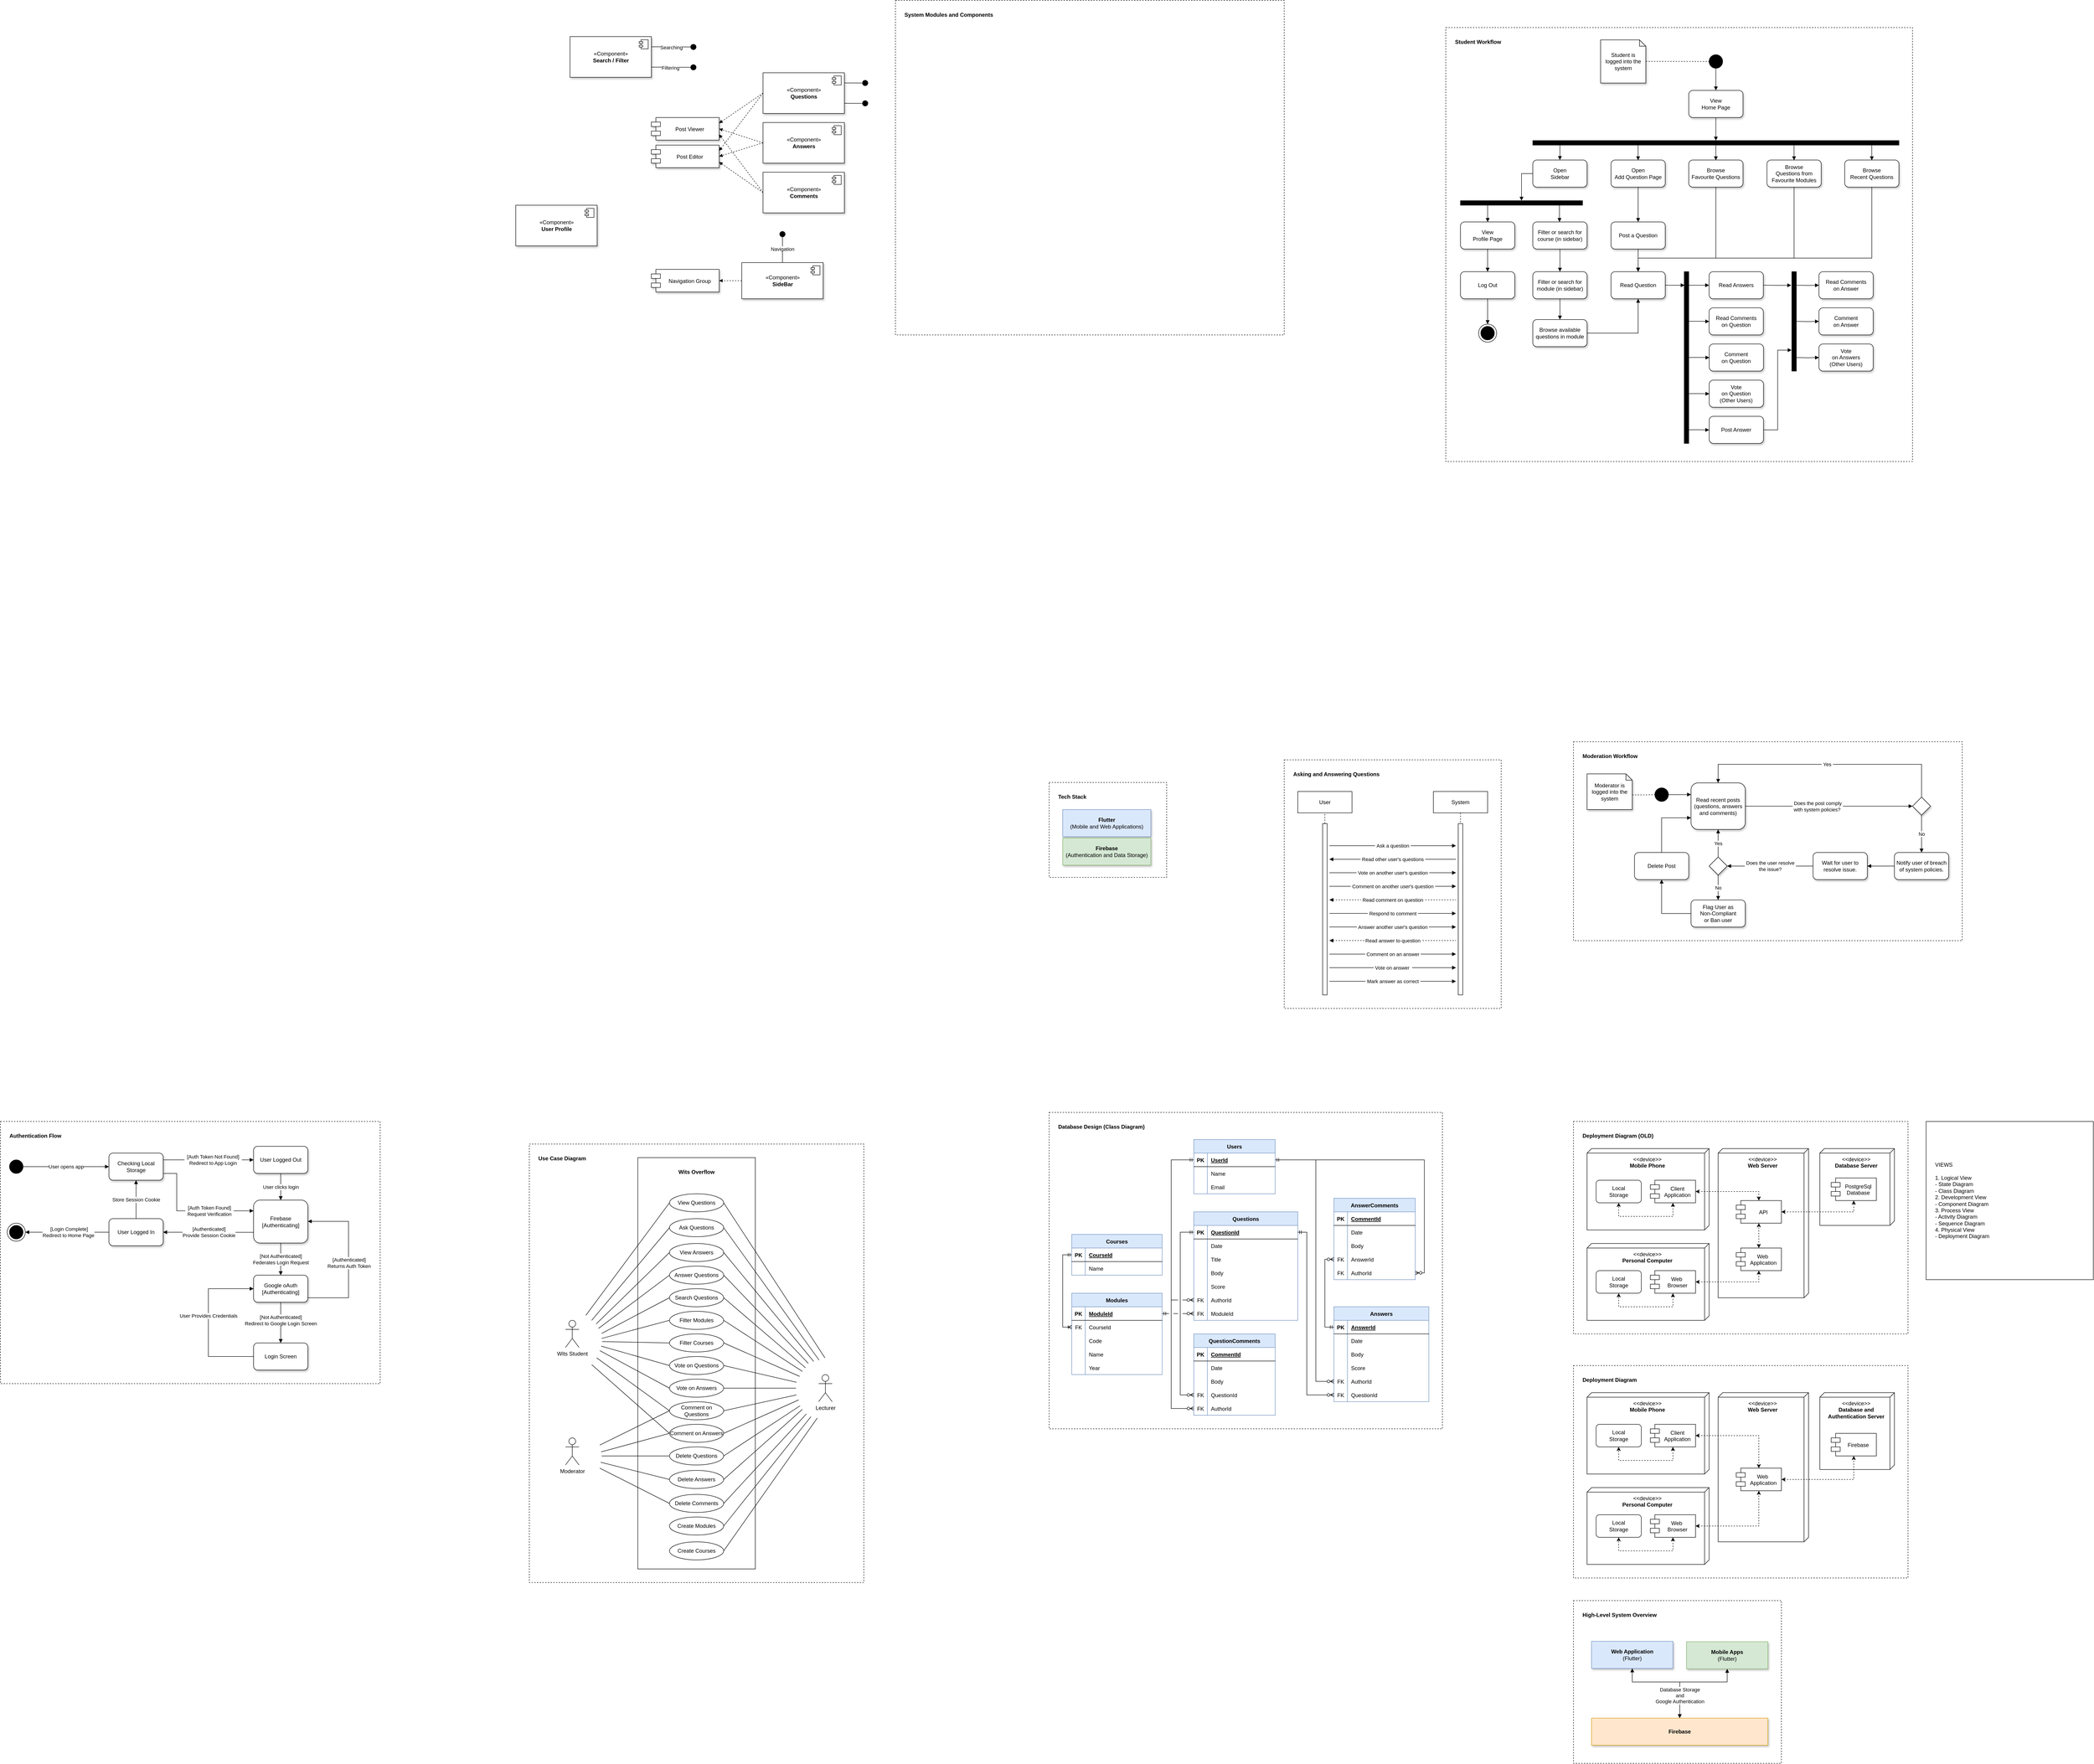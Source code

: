 <mxfile version="14.6.13" type="github">
  <diagram id="XdC1j3IHL-RzZTJf8BNx" name="Page-1">
    <mxGraphModel dx="5225" dy="3169" grid="1" gridSize="10" guides="1" tooltips="1" connect="1" arrows="1" fold="1" page="1" pageScale="1" pageWidth="1169" pageHeight="827" math="0" shadow="0">
      <root>
        <mxCell id="0" />
        <mxCell id="1" parent="0" />
        <mxCell id="cXEcaTY2lwT7MXvua-dQ-148" value="Use Case Diagram" style="rounded=0;whiteSpace=wrap;html=1;shadow=0;verticalAlign=top;spacing=20;fontStyle=1;dashed=1;align=left;" vertex="1" parent="1">
          <mxGeometry x="-2270" y="110" width="740" height="970" as="geometry" />
        </mxCell>
        <mxCell id="cXEcaTY2lwT7MXvua-dQ-151" value="Wits Overflow" style="rounded=0;whiteSpace=wrap;html=1;shadow=0;align=center;verticalAlign=top;spacing=20;fontStyle=1" vertex="1" parent="1">
          <mxGeometry x="-2030" y="140" width="260" height="910" as="geometry" />
        </mxCell>
        <mxCell id="VUR_f_dKXdpQ3Um3fJ8c-2" value="Deployment Diagram (OLD)" style="rounded=0;whiteSpace=wrap;html=1;dashed=1;spacing=20;verticalAlign=top;align=left;fontStyle=1" parent="1" vertex="1">
          <mxGeometry x="40" y="60" width="740" height="470" as="geometry" />
        </mxCell>
        <mxCell id="VUR_f_dKXdpQ3Um3fJ8c-25" value="&amp;lt;&amp;lt;device&amp;gt;&amp;gt;&lt;br&gt;&lt;b&gt;Database Server&lt;/b&gt;" style="verticalAlign=top;align=center;shape=cube;size=10;direction=south;fontStyle=0;html=1;boundedLbl=1;spacingLeft=5;fillColor=#FFFFFF;" parent="1" vertex="1">
          <mxGeometry x="585" y="120" width="165" height="170" as="geometry" />
        </mxCell>
        <mxCell id="VUR_f_dKXdpQ3Um3fJ8c-14" value="" style="group" parent="1" vertex="1" connectable="0">
          <mxGeometry x="70" y="330" width="270" height="170" as="geometry" />
        </mxCell>
        <mxCell id="VUR_f_dKXdpQ3Um3fJ8c-6" value="&amp;lt;&amp;lt;device&amp;gt;&amp;gt;&lt;br&gt;&lt;b&gt;Personal Computer&lt;/b&gt;" style="verticalAlign=top;align=center;shape=cube;size=10;direction=south;fontStyle=0;html=1;boundedLbl=1;spacingLeft=5;fillColor=#FFFFFF;" parent="VUR_f_dKXdpQ3Um3fJ8c-14" vertex="1">
          <mxGeometry width="270" height="170" as="geometry" />
        </mxCell>
        <mxCell id="VUR_f_dKXdpQ3Um3fJ8c-12" value="Web &#xa;Browser" style="shape=module;align=left;spacingLeft=20;align=center;verticalAlign=middle;fillColor=#FFFFFF;" parent="VUR_f_dKXdpQ3Um3fJ8c-14" vertex="1">
          <mxGeometry x="140" y="60" width="100" height="50" as="geometry" />
        </mxCell>
        <mxCell id="VUR_f_dKXdpQ3Um3fJ8c-13" value="Local&lt;br&gt;Storage" style="rounded=1;whiteSpace=wrap;html=1;fillColor=#FFFFFF;align=center;" parent="VUR_f_dKXdpQ3Um3fJ8c-14" vertex="1">
          <mxGeometry x="20" y="60" width="100" height="50" as="geometry" />
        </mxCell>
        <mxCell id="VUR_f_dKXdpQ3Um3fJ8c-11" style="edgeStyle=orthogonalEdgeStyle;rounded=0;orthogonalLoop=1;jettySize=auto;html=1;exitX=0.5;exitY=1;exitDx=0;exitDy=0;entryX=0.5;entryY=1;entryDx=0;entryDy=0;dashed=1;startArrow=classic;startFill=1;" parent="VUR_f_dKXdpQ3Um3fJ8c-14" source="VUR_f_dKXdpQ3Um3fJ8c-12" target="VUR_f_dKXdpQ3Um3fJ8c-13" edge="1">
          <mxGeometry relative="1" as="geometry">
            <Array as="points">
              <mxPoint x="190" y="140" />
              <mxPoint x="70" y="140" />
            </Array>
          </mxGeometry>
        </mxCell>
        <mxCell id="VUR_f_dKXdpQ3Um3fJ8c-15" value="" style="group" parent="1" vertex="1" connectable="0">
          <mxGeometry x="70" y="120" width="270" height="180" as="geometry" />
        </mxCell>
        <mxCell id="VUR_f_dKXdpQ3Um3fJ8c-4" value="&amp;lt;&amp;lt;device&amp;gt;&amp;gt;&lt;br&gt;&lt;b&gt;Mobile Phone&lt;/b&gt;" style="verticalAlign=top;align=center;shape=cube;size=10;direction=south;fontStyle=0;html=1;boundedLbl=1;spacingLeft=5;fillColor=#FFFFFF;" parent="VUR_f_dKXdpQ3Um3fJ8c-15" vertex="1">
          <mxGeometry width="270" height="180" as="geometry" />
        </mxCell>
        <mxCell id="VUR_f_dKXdpQ3Um3fJ8c-7" value="Client&#xa;Application" style="shape=module;align=left;spacingLeft=20;align=center;verticalAlign=middle;fillColor=#FFFFFF;" parent="VUR_f_dKXdpQ3Um3fJ8c-15" vertex="1">
          <mxGeometry x="140" y="70" width="100" height="50" as="geometry" />
        </mxCell>
        <mxCell id="VUR_f_dKXdpQ3Um3fJ8c-8" value="Local&lt;br&gt;Storage" style="rounded=1;whiteSpace=wrap;html=1;fillColor=#FFFFFF;align=center;" parent="VUR_f_dKXdpQ3Um3fJ8c-15" vertex="1">
          <mxGeometry x="20" y="70" width="100" height="50" as="geometry" />
        </mxCell>
        <mxCell id="VUR_f_dKXdpQ3Um3fJ8c-9" style="edgeStyle=orthogonalEdgeStyle;rounded=0;orthogonalLoop=1;jettySize=auto;html=1;exitX=0.5;exitY=1;exitDx=0;exitDy=0;entryX=0.5;entryY=1;entryDx=0;entryDy=0;dashed=1;startArrow=classic;startFill=1;" parent="VUR_f_dKXdpQ3Um3fJ8c-15" source="VUR_f_dKXdpQ3Um3fJ8c-7" target="VUR_f_dKXdpQ3Um3fJ8c-8" edge="1">
          <mxGeometry relative="1" as="geometry">
            <Array as="points">
              <mxPoint x="190" y="150" />
              <mxPoint x="70" y="150" />
            </Array>
          </mxGeometry>
        </mxCell>
        <mxCell id="VUR_f_dKXdpQ3Um3fJ8c-17" value="&amp;lt;&amp;lt;device&amp;gt;&amp;gt;&lt;br&gt;&lt;b&gt;Web Server&lt;/b&gt;" style="verticalAlign=top;align=center;shape=cube;size=10;direction=south;fontStyle=0;html=1;boundedLbl=1;spacingLeft=5;fillColor=#FFFFFF;" parent="1" vertex="1">
          <mxGeometry x="360" y="120" width="200" height="330" as="geometry" />
        </mxCell>
        <mxCell id="VUR_f_dKXdpQ3Um3fJ8c-26" style="edgeStyle=orthogonalEdgeStyle;rounded=0;orthogonalLoop=1;jettySize=auto;html=1;exitX=0.5;exitY=0;exitDx=0;exitDy=0;entryX=0.5;entryY=1;entryDx=0;entryDy=0;dashed=1;startArrow=classic;startFill=1;" parent="1" source="VUR_f_dKXdpQ3Um3fJ8c-18" target="VUR_f_dKXdpQ3Um3fJ8c-23" edge="1">
          <mxGeometry relative="1" as="geometry">
            <Array as="points">
              <mxPoint x="450" y="320" />
              <mxPoint x="450" y="320" />
            </Array>
          </mxGeometry>
        </mxCell>
        <mxCell id="VUR_f_dKXdpQ3Um3fJ8c-18" value="Web &#xa;Application" style="shape=module;align=left;spacingLeft=20;align=center;verticalAlign=middle;fillColor=#FFFFFF;" parent="1" vertex="1">
          <mxGeometry x="400" y="340" width="100" height="50" as="geometry" />
        </mxCell>
        <mxCell id="VUR_f_dKXdpQ3Um3fJ8c-28" style="edgeStyle=orthogonalEdgeStyle;rounded=0;orthogonalLoop=1;jettySize=auto;html=1;exitX=1;exitY=0.5;exitDx=0;exitDy=0;entryX=0.5;entryY=1;entryDx=0;entryDy=0;dashed=1;startArrow=classic;startFill=1;" parent="1" source="VUR_f_dKXdpQ3Um3fJ8c-23" target="VUR_f_dKXdpQ3Um3fJ8c-27" edge="1">
          <mxGeometry relative="1" as="geometry" />
        </mxCell>
        <mxCell id="VUR_f_dKXdpQ3Um3fJ8c-23" value="API" style="shape=module;align=left;spacingLeft=20;align=center;verticalAlign=middle;fillColor=#FFFFFF;" parent="1" vertex="1">
          <mxGeometry x="400" y="235" width="100" height="50" as="geometry" />
        </mxCell>
        <mxCell id="VUR_f_dKXdpQ3Um3fJ8c-27" value="PostgreSql&#xa;Database" style="shape=module;align=left;spacingLeft=20;align=center;verticalAlign=middle;fillColor=#FFFFFF;" parent="1" vertex="1">
          <mxGeometry x="610" y="185" width="100" height="50" as="geometry" />
        </mxCell>
        <mxCell id="VUR_f_dKXdpQ3Um3fJ8c-32" style="edgeStyle=orthogonalEdgeStyle;rounded=0;orthogonalLoop=1;jettySize=auto;html=1;exitX=1;exitY=0.5;exitDx=0;exitDy=0;entryX=0.5;entryY=1;entryDx=0;entryDy=0;dashed=1;startArrow=classic;startFill=1;" parent="1" source="VUR_f_dKXdpQ3Um3fJ8c-12" target="VUR_f_dKXdpQ3Um3fJ8c-18" edge="1">
          <mxGeometry relative="1" as="geometry">
            <Array as="points">
              <mxPoint x="450" y="415" />
            </Array>
          </mxGeometry>
        </mxCell>
        <mxCell id="VUR_f_dKXdpQ3Um3fJ8c-33" style="edgeStyle=orthogonalEdgeStyle;rounded=0;orthogonalLoop=1;jettySize=auto;html=1;exitX=1;exitY=0.5;exitDx=0;exitDy=0;entryX=0.5;entryY=0;entryDx=0;entryDy=0;dashed=1;startArrow=classic;startFill=1;" parent="1" source="VUR_f_dKXdpQ3Um3fJ8c-7" target="VUR_f_dKXdpQ3Um3fJ8c-23" edge="1">
          <mxGeometry relative="1" as="geometry" />
        </mxCell>
        <mxCell id="cXEcaTY2lwT7MXvua-dQ-1" value="VIEWS&lt;br&gt;&lt;br&gt;1. Logical View&lt;br&gt;- State Diagram&lt;br&gt;- Class Diagram&lt;br&gt;2. Development View&lt;br&gt;- Component Diagram&lt;br&gt;3. Process View&lt;br&gt;- Activity Diagram&lt;br&gt;- Sequence Diagram&lt;br&gt;4. Physical View&lt;br&gt;- Deployment Diagram" style="rounded=0;whiteSpace=wrap;html=1;align=left;spacing=20;" vertex="1" parent="1">
          <mxGeometry x="820" y="60" width="370" height="350" as="geometry" />
        </mxCell>
        <mxCell id="cXEcaTY2lwT7MXvua-dQ-2" value="Deployment Diagram" style="rounded=0;whiteSpace=wrap;html=1;dashed=1;spacing=20;verticalAlign=top;align=left;fontStyle=1" vertex="1" parent="1">
          <mxGeometry x="40" y="600" width="740" height="470" as="geometry" />
        </mxCell>
        <mxCell id="cXEcaTY2lwT7MXvua-dQ-3" value="&amp;lt;&amp;lt;device&amp;gt;&amp;gt;&lt;br&gt;&lt;b&gt;Database and &lt;br&gt;Authentication Server&lt;/b&gt;" style="verticalAlign=top;align=center;shape=cube;size=10;direction=south;fontStyle=0;html=1;boundedLbl=1;spacingLeft=5;fillColor=#FFFFFF;" vertex="1" parent="1">
          <mxGeometry x="585" y="660" width="165" height="170" as="geometry" />
        </mxCell>
        <mxCell id="cXEcaTY2lwT7MXvua-dQ-4" value="" style="group" vertex="1" connectable="0" parent="1">
          <mxGeometry x="70" y="870" width="270" height="170" as="geometry" />
        </mxCell>
        <mxCell id="cXEcaTY2lwT7MXvua-dQ-5" value="&amp;lt;&amp;lt;device&amp;gt;&amp;gt;&lt;br&gt;&lt;b&gt;Personal Computer&lt;/b&gt;" style="verticalAlign=top;align=center;shape=cube;size=10;direction=south;fontStyle=0;html=1;boundedLbl=1;spacingLeft=5;fillColor=#FFFFFF;" vertex="1" parent="cXEcaTY2lwT7MXvua-dQ-4">
          <mxGeometry width="270" height="170" as="geometry" />
        </mxCell>
        <mxCell id="cXEcaTY2lwT7MXvua-dQ-6" value="Web &#xa;Browser" style="shape=module;align=left;spacingLeft=20;align=center;verticalAlign=middle;fillColor=#FFFFFF;" vertex="1" parent="cXEcaTY2lwT7MXvua-dQ-4">
          <mxGeometry x="140" y="60" width="100" height="50" as="geometry" />
        </mxCell>
        <mxCell id="cXEcaTY2lwT7MXvua-dQ-7" value="Local&lt;br&gt;Storage" style="rounded=1;whiteSpace=wrap;html=1;fillColor=#FFFFFF;align=center;" vertex="1" parent="cXEcaTY2lwT7MXvua-dQ-4">
          <mxGeometry x="20" y="60" width="100" height="50" as="geometry" />
        </mxCell>
        <mxCell id="cXEcaTY2lwT7MXvua-dQ-8" style="edgeStyle=orthogonalEdgeStyle;rounded=0;orthogonalLoop=1;jettySize=auto;html=1;exitX=0.5;exitY=1;exitDx=0;exitDy=0;entryX=0.5;entryY=1;entryDx=0;entryDy=0;dashed=1;startArrow=classic;startFill=1;" edge="1" parent="cXEcaTY2lwT7MXvua-dQ-4" source="cXEcaTY2lwT7MXvua-dQ-6" target="cXEcaTY2lwT7MXvua-dQ-7">
          <mxGeometry relative="1" as="geometry">
            <Array as="points">
              <mxPoint x="190" y="140" />
              <mxPoint x="70" y="140" />
            </Array>
          </mxGeometry>
        </mxCell>
        <mxCell id="cXEcaTY2lwT7MXvua-dQ-9" value="" style="group" vertex="1" connectable="0" parent="1">
          <mxGeometry x="70" y="660" width="270" height="180" as="geometry" />
        </mxCell>
        <mxCell id="cXEcaTY2lwT7MXvua-dQ-10" value="&amp;lt;&amp;lt;device&amp;gt;&amp;gt;&lt;br&gt;&lt;b&gt;Mobile Phone&lt;/b&gt;" style="verticalAlign=top;align=center;shape=cube;size=10;direction=south;fontStyle=0;html=1;boundedLbl=1;spacingLeft=5;fillColor=#FFFFFF;" vertex="1" parent="cXEcaTY2lwT7MXvua-dQ-9">
          <mxGeometry width="270" height="180" as="geometry" />
        </mxCell>
        <mxCell id="cXEcaTY2lwT7MXvua-dQ-11" value="Client&#xa;Application" style="shape=module;align=left;spacingLeft=20;align=center;verticalAlign=middle;fillColor=#FFFFFF;" vertex="1" parent="cXEcaTY2lwT7MXvua-dQ-9">
          <mxGeometry x="140" y="70" width="100" height="50" as="geometry" />
        </mxCell>
        <mxCell id="cXEcaTY2lwT7MXvua-dQ-12" value="Local&lt;br&gt;Storage" style="rounded=1;whiteSpace=wrap;html=1;fillColor=#FFFFFF;align=center;" vertex="1" parent="cXEcaTY2lwT7MXvua-dQ-9">
          <mxGeometry x="20" y="70" width="100" height="50" as="geometry" />
        </mxCell>
        <mxCell id="cXEcaTY2lwT7MXvua-dQ-13" style="edgeStyle=orthogonalEdgeStyle;rounded=0;orthogonalLoop=1;jettySize=auto;html=1;exitX=0.5;exitY=1;exitDx=0;exitDy=0;entryX=0.5;entryY=1;entryDx=0;entryDy=0;dashed=1;startArrow=classic;startFill=1;" edge="1" parent="cXEcaTY2lwT7MXvua-dQ-9" source="cXEcaTY2lwT7MXvua-dQ-11" target="cXEcaTY2lwT7MXvua-dQ-12">
          <mxGeometry relative="1" as="geometry">
            <Array as="points">
              <mxPoint x="190" y="150" />
              <mxPoint x="70" y="150" />
            </Array>
          </mxGeometry>
        </mxCell>
        <mxCell id="cXEcaTY2lwT7MXvua-dQ-14" value="&amp;lt;&amp;lt;device&amp;gt;&amp;gt;&lt;br&gt;&lt;b&gt;Web Server&lt;/b&gt;" style="verticalAlign=top;align=center;shape=cube;size=10;direction=south;fontStyle=0;html=1;boundedLbl=1;spacingLeft=5;fillColor=#FFFFFF;" vertex="1" parent="1">
          <mxGeometry x="360" y="660" width="200" height="330" as="geometry" />
        </mxCell>
        <mxCell id="cXEcaTY2lwT7MXvua-dQ-16" value="Web &#xa;Application" style="shape=module;align=left;spacingLeft=20;align=center;verticalAlign=middle;fillColor=#FFFFFF;" vertex="1" parent="1">
          <mxGeometry x="400" y="827" width="100" height="50" as="geometry" />
        </mxCell>
        <mxCell id="cXEcaTY2lwT7MXvua-dQ-17" style="edgeStyle=orthogonalEdgeStyle;rounded=0;orthogonalLoop=1;jettySize=auto;html=1;exitX=1;exitY=0.5;exitDx=0;exitDy=0;entryX=0.5;entryY=1;entryDx=0;entryDy=0;dashed=1;startArrow=classic;startFill=1;" edge="1" parent="1" source="cXEcaTY2lwT7MXvua-dQ-16" target="cXEcaTY2lwT7MXvua-dQ-19">
          <mxGeometry relative="1" as="geometry">
            <mxPoint x="500" y="800" as="sourcePoint" />
          </mxGeometry>
        </mxCell>
        <mxCell id="cXEcaTY2lwT7MXvua-dQ-19" value="Firebase" style="shape=module;align=left;spacingLeft=20;align=center;verticalAlign=middle;fillColor=#FFFFFF;" vertex="1" parent="1">
          <mxGeometry x="610" y="750" width="100" height="50" as="geometry" />
        </mxCell>
        <mxCell id="cXEcaTY2lwT7MXvua-dQ-20" style="edgeStyle=orthogonalEdgeStyle;rounded=0;orthogonalLoop=1;jettySize=auto;html=1;exitX=1;exitY=0.5;exitDx=0;exitDy=0;entryX=0.5;entryY=1;entryDx=0;entryDy=0;dashed=1;startArrow=classic;startFill=1;" edge="1" parent="1" source="cXEcaTY2lwT7MXvua-dQ-6" target="cXEcaTY2lwT7MXvua-dQ-16">
          <mxGeometry relative="1" as="geometry">
            <Array as="points">
              <mxPoint x="450" y="955" />
            </Array>
          </mxGeometry>
        </mxCell>
        <mxCell id="cXEcaTY2lwT7MXvua-dQ-21" style="edgeStyle=orthogonalEdgeStyle;rounded=0;orthogonalLoop=1;jettySize=auto;html=1;exitX=1;exitY=0.5;exitDx=0;exitDy=0;entryX=0.5;entryY=0;entryDx=0;entryDy=0;dashed=1;startArrow=classic;startFill=1;" edge="1" parent="1" source="cXEcaTY2lwT7MXvua-dQ-11" target="cXEcaTY2lwT7MXvua-dQ-16">
          <mxGeometry relative="1" as="geometry">
            <mxPoint x="450" y="775" as="targetPoint" />
          </mxGeometry>
        </mxCell>
        <mxCell id="cXEcaTY2lwT7MXvua-dQ-22" value="High-Level System Overview" style="rounded=0;whiteSpace=wrap;html=1;dashed=1;spacing=20;verticalAlign=top;align=left;fontStyle=1" vertex="1" parent="1">
          <mxGeometry x="40" y="1120" width="460" height="360" as="geometry" />
        </mxCell>
        <mxCell id="cXEcaTY2lwT7MXvua-dQ-26" style="edgeStyle=orthogonalEdgeStyle;rounded=0;orthogonalLoop=1;jettySize=auto;html=1;exitX=0.5;exitY=1;exitDx=0;exitDy=0;entryX=0.5;entryY=0;entryDx=0;entryDy=0;startArrow=block;startFill=1;endArrow=block;endFill=1;" edge="1" parent="1" source="cXEcaTY2lwT7MXvua-dQ-23" target="cXEcaTY2lwT7MXvua-dQ-25">
          <mxGeometry relative="1" as="geometry">
            <Array as="points">
              <mxPoint x="170" y="1300" />
              <mxPoint x="275" y="1300" />
            </Array>
          </mxGeometry>
        </mxCell>
        <mxCell id="cXEcaTY2lwT7MXvua-dQ-23" value="&lt;b&gt;Web Application&lt;/b&gt;&lt;br&gt;(Flutter)" style="rounded=0;whiteSpace=wrap;html=1;align=center;shadow=1;fillColor=#dae8fc;strokeColor=#6c8ebf;" vertex="1" parent="1">
          <mxGeometry x="80" y="1210" width="180" height="60" as="geometry" />
        </mxCell>
        <mxCell id="cXEcaTY2lwT7MXvua-dQ-27" style="edgeStyle=orthogonalEdgeStyle;rounded=0;orthogonalLoop=1;jettySize=auto;html=1;exitX=0.5;exitY=1;exitDx=0;exitDy=0;entryX=0.5;entryY=0;entryDx=0;entryDy=0;endArrow=block;endFill=1;startArrow=block;startFill=1;" edge="1" parent="1" source="cXEcaTY2lwT7MXvua-dQ-24" target="cXEcaTY2lwT7MXvua-dQ-25">
          <mxGeometry relative="1" as="geometry">
            <Array as="points">
              <mxPoint x="380" y="1300" />
              <mxPoint x="275" y="1300" />
            </Array>
          </mxGeometry>
        </mxCell>
        <mxCell id="cXEcaTY2lwT7MXvua-dQ-28" value="Database Storage&lt;br&gt;and&lt;br&gt;Google Authentication" style="edgeLabel;html=1;align=center;verticalAlign=middle;resizable=0;points=[];" vertex="1" connectable="0" parent="cXEcaTY2lwT7MXvua-dQ-27">
          <mxGeometry x="0.38" y="1" relative="1" as="geometry">
            <mxPoint x="-1" y="16" as="offset" />
          </mxGeometry>
        </mxCell>
        <mxCell id="cXEcaTY2lwT7MXvua-dQ-24" value="&lt;b&gt;Mobile Apps&lt;/b&gt;&lt;br&gt;(Flutter)" style="rounded=0;whiteSpace=wrap;html=1;align=center;shadow=1;fillColor=#d5e8d4;strokeColor=#82b366;" vertex="1" parent="1">
          <mxGeometry x="290" y="1211" width="180" height="60" as="geometry" />
        </mxCell>
        <mxCell id="cXEcaTY2lwT7MXvua-dQ-25" value="&lt;b&gt;Firebase&lt;/b&gt;" style="rounded=0;whiteSpace=wrap;html=1;align=center;shadow=1;fillColor=#ffe6cc;strokeColor=#d79b00;" vertex="1" parent="1">
          <mxGeometry x="80" y="1380" width="390" height="60" as="geometry" />
        </mxCell>
        <mxCell id="cXEcaTY2lwT7MXvua-dQ-29" value="Database Design (Class Diagram)" style="rounded=0;whiteSpace=wrap;html=1;shadow=0;verticalAlign=top;spacing=20;fontStyle=1;dashed=1;align=left;" vertex="1" parent="1">
          <mxGeometry x="-1120" y="40" width="870" height="700" as="geometry" />
        </mxCell>
        <mxCell id="cXEcaTY2lwT7MXvua-dQ-30" style="edgeStyle=orthogonalEdgeStyle;rounded=0;orthogonalLoop=1;jettySize=auto;html=1;exitX=0;exitY=0.5;exitDx=0;exitDy=0;entryX=0;entryY=0.5;entryDx=0;entryDy=0;startArrow=ERmandOne;startFill=0;endArrow=ERzeroToMany;endFill=1;jumpStyle=none;" edge="1" parent="1" source="cXEcaTY2lwT7MXvua-dQ-128" target="cXEcaTY2lwT7MXvua-dQ-44">
          <mxGeometry relative="1" as="geometry">
            <mxPoint x="-730" y="145" as="sourcePoint" />
            <mxPoint x="-740" y="695" as="targetPoint" />
            <Array as="points">
              <mxPoint x="-850" y="145" />
              <mxPoint x="-850" y="695" />
            </Array>
          </mxGeometry>
        </mxCell>
        <mxCell id="cXEcaTY2lwT7MXvua-dQ-31" value="QuestionComments" style="shape=table;startSize=30;container=1;collapsible=1;childLayout=tableLayout;fixedRows=1;rowLines=0;fontStyle=1;align=center;resizeLast=1;fillColor=#dae8fc;strokeColor=#6c8ebf;" vertex="1" parent="1">
          <mxGeometry x="-800" y="530" width="180" height="180" as="geometry" />
        </mxCell>
        <mxCell id="cXEcaTY2lwT7MXvua-dQ-32" value="" style="shape=partialRectangle;collapsible=0;dropTarget=0;pointerEvents=0;fillColor=none;top=0;left=0;bottom=1;right=0;points=[[0,0.5],[1,0.5]];portConstraint=eastwest;" vertex="1" parent="cXEcaTY2lwT7MXvua-dQ-31">
          <mxGeometry y="30" width="180" height="30" as="geometry" />
        </mxCell>
        <mxCell id="cXEcaTY2lwT7MXvua-dQ-33" value="PK" style="shape=partialRectangle;connectable=0;fillColor=none;top=0;left=0;bottom=0;right=0;fontStyle=1;overflow=hidden;" vertex="1" parent="cXEcaTY2lwT7MXvua-dQ-32">
          <mxGeometry width="30" height="30" as="geometry" />
        </mxCell>
        <mxCell id="cXEcaTY2lwT7MXvua-dQ-34" value="CommentId" style="shape=partialRectangle;connectable=0;fillColor=none;top=0;left=0;bottom=0;right=0;align=left;spacingLeft=6;fontStyle=5;overflow=hidden;" vertex="1" parent="cXEcaTY2lwT7MXvua-dQ-32">
          <mxGeometry x="30" width="150" height="30" as="geometry" />
        </mxCell>
        <mxCell id="cXEcaTY2lwT7MXvua-dQ-35" value="" style="shape=partialRectangle;collapsible=0;dropTarget=0;pointerEvents=0;fillColor=none;top=0;left=0;bottom=0;right=0;points=[[0,0.5],[1,0.5]];portConstraint=eastwest;" vertex="1" parent="cXEcaTY2lwT7MXvua-dQ-31">
          <mxGeometry y="60" width="180" height="30" as="geometry" />
        </mxCell>
        <mxCell id="cXEcaTY2lwT7MXvua-dQ-36" value="" style="shape=partialRectangle;connectable=0;fillColor=none;top=0;left=0;bottom=0;right=0;editable=1;overflow=hidden;" vertex="1" parent="cXEcaTY2lwT7MXvua-dQ-35">
          <mxGeometry width="30" height="30" as="geometry" />
        </mxCell>
        <mxCell id="cXEcaTY2lwT7MXvua-dQ-37" value="Date" style="shape=partialRectangle;connectable=0;fillColor=none;top=0;left=0;bottom=0;right=0;align=left;spacingLeft=6;overflow=hidden;" vertex="1" parent="cXEcaTY2lwT7MXvua-dQ-35">
          <mxGeometry x="30" width="150" height="30" as="geometry" />
        </mxCell>
        <mxCell id="cXEcaTY2lwT7MXvua-dQ-38" value="" style="shape=partialRectangle;collapsible=0;dropTarget=0;pointerEvents=0;fillColor=none;top=0;left=0;bottom=0;right=0;points=[[0,0.5],[1,0.5]];portConstraint=eastwest;" vertex="1" parent="cXEcaTY2lwT7MXvua-dQ-31">
          <mxGeometry y="90" width="180" height="30" as="geometry" />
        </mxCell>
        <mxCell id="cXEcaTY2lwT7MXvua-dQ-39" value="" style="shape=partialRectangle;connectable=0;fillColor=none;top=0;left=0;bottom=0;right=0;editable=1;overflow=hidden;" vertex="1" parent="cXEcaTY2lwT7MXvua-dQ-38">
          <mxGeometry width="30" height="30" as="geometry" />
        </mxCell>
        <mxCell id="cXEcaTY2lwT7MXvua-dQ-40" value="Body" style="shape=partialRectangle;connectable=0;fillColor=none;top=0;left=0;bottom=0;right=0;align=left;spacingLeft=6;overflow=hidden;" vertex="1" parent="cXEcaTY2lwT7MXvua-dQ-38">
          <mxGeometry x="30" width="150" height="30" as="geometry" />
        </mxCell>
        <mxCell id="cXEcaTY2lwT7MXvua-dQ-41" value="" style="shape=partialRectangle;collapsible=0;dropTarget=0;pointerEvents=0;fillColor=none;top=0;left=0;bottom=0;right=0;points=[[0,0.5],[1,0.5]];portConstraint=eastwest;" vertex="1" parent="cXEcaTY2lwT7MXvua-dQ-31">
          <mxGeometry y="120" width="180" height="30" as="geometry" />
        </mxCell>
        <mxCell id="cXEcaTY2lwT7MXvua-dQ-42" value="FK" style="shape=partialRectangle;connectable=0;fillColor=none;top=0;left=0;bottom=0;right=0;fontStyle=0;overflow=hidden;" vertex="1" parent="cXEcaTY2lwT7MXvua-dQ-41">
          <mxGeometry width="30" height="30" as="geometry" />
        </mxCell>
        <mxCell id="cXEcaTY2lwT7MXvua-dQ-43" value="QuestionId" style="shape=partialRectangle;connectable=0;fillColor=none;top=0;left=0;bottom=0;right=0;align=left;spacingLeft=6;fontStyle=0;overflow=hidden;" vertex="1" parent="cXEcaTY2lwT7MXvua-dQ-41">
          <mxGeometry x="30" width="150" height="30" as="geometry" />
        </mxCell>
        <mxCell id="cXEcaTY2lwT7MXvua-dQ-44" value="" style="shape=partialRectangle;collapsible=0;dropTarget=0;pointerEvents=0;fillColor=none;top=0;left=0;bottom=0;right=0;points=[[0,0.5],[1,0.5]];portConstraint=eastwest;" vertex="1" parent="cXEcaTY2lwT7MXvua-dQ-31">
          <mxGeometry y="150" width="180" height="30" as="geometry" />
        </mxCell>
        <mxCell id="cXEcaTY2lwT7MXvua-dQ-45" value="FK" style="shape=partialRectangle;connectable=0;fillColor=none;top=0;left=0;bottom=0;right=0;editable=1;overflow=hidden;" vertex="1" parent="cXEcaTY2lwT7MXvua-dQ-44">
          <mxGeometry width="30" height="30" as="geometry" />
        </mxCell>
        <mxCell id="cXEcaTY2lwT7MXvua-dQ-46" value="AuthorId" style="shape=partialRectangle;connectable=0;fillColor=none;top=0;left=0;bottom=0;right=0;align=left;spacingLeft=6;overflow=hidden;" vertex="1" parent="cXEcaTY2lwT7MXvua-dQ-44">
          <mxGeometry x="30" width="150" height="30" as="geometry" />
        </mxCell>
        <mxCell id="cXEcaTY2lwT7MXvua-dQ-47" value="Questions" style="shape=table;startSize=30;container=1;collapsible=1;childLayout=tableLayout;fixedRows=1;rowLines=0;fontStyle=1;align=center;resizeLast=1;fillColor=#dae8fc;strokeColor=#6c8ebf;" vertex="1" parent="1">
          <mxGeometry x="-800" y="260" width="230" height="240" as="geometry" />
        </mxCell>
        <mxCell id="cXEcaTY2lwT7MXvua-dQ-48" value="" style="shape=partialRectangle;collapsible=0;dropTarget=0;pointerEvents=0;fillColor=none;top=0;left=0;bottom=1;right=0;points=[[0,0.5],[1,0.5]];portConstraint=eastwest;" vertex="1" parent="cXEcaTY2lwT7MXvua-dQ-47">
          <mxGeometry y="30" width="230" height="30" as="geometry" />
        </mxCell>
        <mxCell id="cXEcaTY2lwT7MXvua-dQ-49" value="PK" style="shape=partialRectangle;connectable=0;fillColor=none;top=0;left=0;bottom=0;right=0;fontStyle=1;overflow=hidden;" vertex="1" parent="cXEcaTY2lwT7MXvua-dQ-48">
          <mxGeometry width="30" height="30" as="geometry" />
        </mxCell>
        <mxCell id="cXEcaTY2lwT7MXvua-dQ-50" value="QuestionId" style="shape=partialRectangle;connectable=0;fillColor=none;top=0;left=0;bottom=0;right=0;align=left;spacingLeft=6;fontStyle=5;overflow=hidden;" vertex="1" parent="cXEcaTY2lwT7MXvua-dQ-48">
          <mxGeometry x="30" width="200" height="30" as="geometry" />
        </mxCell>
        <mxCell id="cXEcaTY2lwT7MXvua-dQ-51" value="" style="shape=partialRectangle;collapsible=0;dropTarget=0;pointerEvents=0;fillColor=none;top=0;left=0;bottom=0;right=0;points=[[0,0.5],[1,0.5]];portConstraint=eastwest;" vertex="1" parent="cXEcaTY2lwT7MXvua-dQ-47">
          <mxGeometry y="60" width="230" height="30" as="geometry" />
        </mxCell>
        <mxCell id="cXEcaTY2lwT7MXvua-dQ-52" value="" style="shape=partialRectangle;connectable=0;fillColor=none;top=0;left=0;bottom=0;right=0;editable=1;overflow=hidden;" vertex="1" parent="cXEcaTY2lwT7MXvua-dQ-51">
          <mxGeometry width="30" height="30" as="geometry" />
        </mxCell>
        <mxCell id="cXEcaTY2lwT7MXvua-dQ-53" value="Date" style="shape=partialRectangle;connectable=0;fillColor=none;top=0;left=0;bottom=0;right=0;align=left;spacingLeft=6;overflow=hidden;" vertex="1" parent="cXEcaTY2lwT7MXvua-dQ-51">
          <mxGeometry x="30" width="200" height="30" as="geometry" />
        </mxCell>
        <mxCell id="cXEcaTY2lwT7MXvua-dQ-54" value="" style="shape=partialRectangle;collapsible=0;dropTarget=0;pointerEvents=0;fillColor=none;top=0;left=0;bottom=0;right=0;points=[[0,0.5],[1,0.5]];portConstraint=eastwest;" vertex="1" parent="cXEcaTY2lwT7MXvua-dQ-47">
          <mxGeometry y="90" width="230" height="30" as="geometry" />
        </mxCell>
        <mxCell id="cXEcaTY2lwT7MXvua-dQ-55" value="" style="shape=partialRectangle;connectable=0;fillColor=none;top=0;left=0;bottom=0;right=0;editable=1;overflow=hidden;" vertex="1" parent="cXEcaTY2lwT7MXvua-dQ-54">
          <mxGeometry width="30" height="30" as="geometry" />
        </mxCell>
        <mxCell id="cXEcaTY2lwT7MXvua-dQ-56" value="Title" style="shape=partialRectangle;connectable=0;fillColor=none;top=0;left=0;bottom=0;right=0;align=left;spacingLeft=6;overflow=hidden;" vertex="1" parent="cXEcaTY2lwT7MXvua-dQ-54">
          <mxGeometry x="30" width="200" height="30" as="geometry" />
        </mxCell>
        <mxCell id="cXEcaTY2lwT7MXvua-dQ-57" style="shape=partialRectangle;collapsible=0;dropTarget=0;pointerEvents=0;fillColor=none;top=0;left=0;bottom=0;right=0;points=[[0,0.5],[1,0.5]];portConstraint=eastwest;" vertex="1" parent="cXEcaTY2lwT7MXvua-dQ-47">
          <mxGeometry y="120" width="230" height="30" as="geometry" />
        </mxCell>
        <mxCell id="cXEcaTY2lwT7MXvua-dQ-58" style="shape=partialRectangle;connectable=0;fillColor=none;top=0;left=0;bottom=0;right=0;editable=1;overflow=hidden;" vertex="1" parent="cXEcaTY2lwT7MXvua-dQ-57">
          <mxGeometry width="30" height="30" as="geometry" />
        </mxCell>
        <mxCell id="cXEcaTY2lwT7MXvua-dQ-59" value="Body" style="shape=partialRectangle;connectable=0;fillColor=none;top=0;left=0;bottom=0;right=0;align=left;spacingLeft=6;overflow=hidden;" vertex="1" parent="cXEcaTY2lwT7MXvua-dQ-57">
          <mxGeometry x="30" width="200" height="30" as="geometry" />
        </mxCell>
        <mxCell id="cXEcaTY2lwT7MXvua-dQ-60" value="" style="shape=partialRectangle;collapsible=0;dropTarget=0;pointerEvents=0;fillColor=none;top=0;left=0;bottom=0;right=0;points=[[0,0.5],[1,0.5]];portConstraint=eastwest;" vertex="1" parent="cXEcaTY2lwT7MXvua-dQ-47">
          <mxGeometry y="150" width="230" height="30" as="geometry" />
        </mxCell>
        <mxCell id="cXEcaTY2lwT7MXvua-dQ-61" value="" style="shape=partialRectangle;connectable=0;fillColor=none;top=0;left=0;bottom=0;right=0;editable=1;overflow=hidden;" vertex="1" parent="cXEcaTY2lwT7MXvua-dQ-60">
          <mxGeometry width="30" height="30" as="geometry" />
        </mxCell>
        <mxCell id="cXEcaTY2lwT7MXvua-dQ-62" value="Score" style="shape=partialRectangle;connectable=0;fillColor=none;top=0;left=0;bottom=0;right=0;align=left;spacingLeft=6;overflow=hidden;" vertex="1" parent="cXEcaTY2lwT7MXvua-dQ-60">
          <mxGeometry x="30" width="200" height="30" as="geometry" />
        </mxCell>
        <mxCell id="cXEcaTY2lwT7MXvua-dQ-63" value="" style="shape=partialRectangle;collapsible=0;dropTarget=0;pointerEvents=0;fillColor=none;top=0;left=0;bottom=0;right=0;points=[[0,0.5],[1,0.5]];portConstraint=eastwest;" vertex="1" parent="cXEcaTY2lwT7MXvua-dQ-47">
          <mxGeometry y="180" width="230" height="30" as="geometry" />
        </mxCell>
        <mxCell id="cXEcaTY2lwT7MXvua-dQ-64" value="FK" style="shape=partialRectangle;connectable=0;fillColor=none;top=0;left=0;bottom=0;right=0;fontStyle=0;overflow=hidden;" vertex="1" parent="cXEcaTY2lwT7MXvua-dQ-63">
          <mxGeometry width="30" height="30" as="geometry" />
        </mxCell>
        <mxCell id="cXEcaTY2lwT7MXvua-dQ-65" value="AuthorId" style="shape=partialRectangle;connectable=0;fillColor=none;top=0;left=0;bottom=0;right=0;align=left;spacingLeft=6;fontStyle=0;overflow=hidden;" vertex="1" parent="cXEcaTY2lwT7MXvua-dQ-63">
          <mxGeometry x="30" width="200" height="30" as="geometry" />
        </mxCell>
        <mxCell id="cXEcaTY2lwT7MXvua-dQ-66" value="" style="shape=partialRectangle;collapsible=0;dropTarget=0;pointerEvents=0;fillColor=none;top=0;left=0;bottom=0;right=0;points=[[0,0.5],[1,0.5]];portConstraint=eastwest;" vertex="1" parent="cXEcaTY2lwT7MXvua-dQ-47">
          <mxGeometry y="210" width="230" height="30" as="geometry" />
        </mxCell>
        <mxCell id="cXEcaTY2lwT7MXvua-dQ-67" value="FK" style="shape=partialRectangle;connectable=0;fillColor=none;top=0;left=0;bottom=0;right=0;fontStyle=0;overflow=hidden;" vertex="1" parent="cXEcaTY2lwT7MXvua-dQ-66">
          <mxGeometry width="30" height="30" as="geometry" />
        </mxCell>
        <mxCell id="cXEcaTY2lwT7MXvua-dQ-68" value="ModuleId" style="shape=partialRectangle;connectable=0;fillColor=none;top=0;left=0;bottom=0;right=0;align=left;spacingLeft=6;fontStyle=0;overflow=hidden;" vertex="1" parent="cXEcaTY2lwT7MXvua-dQ-66">
          <mxGeometry x="30" width="200" height="30" as="geometry" />
        </mxCell>
        <mxCell id="cXEcaTY2lwT7MXvua-dQ-69" value="Answers" style="shape=table;startSize=30;container=1;collapsible=1;childLayout=tableLayout;fixedRows=1;rowLines=0;fontStyle=1;align=center;resizeLast=1;fillColor=#dae8fc;strokeColor=#6c8ebf;" vertex="1" parent="1">
          <mxGeometry x="-490" y="470" width="210" height="210" as="geometry" />
        </mxCell>
        <mxCell id="cXEcaTY2lwT7MXvua-dQ-70" value="" style="shape=partialRectangle;collapsible=0;dropTarget=0;pointerEvents=0;fillColor=none;top=0;left=0;bottom=1;right=0;points=[[0,0.5],[1,0.5]];portConstraint=eastwest;" vertex="1" parent="cXEcaTY2lwT7MXvua-dQ-69">
          <mxGeometry y="30" width="210" height="30" as="geometry" />
        </mxCell>
        <mxCell id="cXEcaTY2lwT7MXvua-dQ-71" value="PK" style="shape=partialRectangle;connectable=0;fillColor=none;top=0;left=0;bottom=0;right=0;fontStyle=1;overflow=hidden;" vertex="1" parent="cXEcaTY2lwT7MXvua-dQ-70">
          <mxGeometry width="30" height="30" as="geometry" />
        </mxCell>
        <mxCell id="cXEcaTY2lwT7MXvua-dQ-72" value="AnswerId" style="shape=partialRectangle;connectable=0;fillColor=none;top=0;left=0;bottom=0;right=0;align=left;spacingLeft=6;fontStyle=5;overflow=hidden;" vertex="1" parent="cXEcaTY2lwT7MXvua-dQ-70">
          <mxGeometry x="30" width="180" height="30" as="geometry" />
        </mxCell>
        <mxCell id="cXEcaTY2lwT7MXvua-dQ-73" value="" style="shape=partialRectangle;collapsible=0;dropTarget=0;pointerEvents=0;fillColor=none;top=0;left=0;bottom=0;right=0;points=[[0,0.5],[1,0.5]];portConstraint=eastwest;" vertex="1" parent="cXEcaTY2lwT7MXvua-dQ-69">
          <mxGeometry y="60" width="210" height="30" as="geometry" />
        </mxCell>
        <mxCell id="cXEcaTY2lwT7MXvua-dQ-74" value="" style="shape=partialRectangle;connectable=0;fillColor=none;top=0;left=0;bottom=0;right=0;editable=1;overflow=hidden;" vertex="1" parent="cXEcaTY2lwT7MXvua-dQ-73">
          <mxGeometry width="30" height="30" as="geometry" />
        </mxCell>
        <mxCell id="cXEcaTY2lwT7MXvua-dQ-75" value="Date" style="shape=partialRectangle;connectable=0;fillColor=none;top=0;left=0;bottom=0;right=0;align=left;spacingLeft=6;overflow=hidden;" vertex="1" parent="cXEcaTY2lwT7MXvua-dQ-73">
          <mxGeometry x="30" width="180" height="30" as="geometry" />
        </mxCell>
        <mxCell id="cXEcaTY2lwT7MXvua-dQ-76" value="" style="shape=partialRectangle;collapsible=0;dropTarget=0;pointerEvents=0;fillColor=none;top=0;left=0;bottom=0;right=0;points=[[0,0.5],[1,0.5]];portConstraint=eastwest;" vertex="1" parent="cXEcaTY2lwT7MXvua-dQ-69">
          <mxGeometry y="90" width="210" height="30" as="geometry" />
        </mxCell>
        <mxCell id="cXEcaTY2lwT7MXvua-dQ-77" value="" style="shape=partialRectangle;connectable=0;fillColor=none;top=0;left=0;bottom=0;right=0;editable=1;overflow=hidden;" vertex="1" parent="cXEcaTY2lwT7MXvua-dQ-76">
          <mxGeometry width="30" height="30" as="geometry" />
        </mxCell>
        <mxCell id="cXEcaTY2lwT7MXvua-dQ-78" value="Body" style="shape=partialRectangle;connectable=0;fillColor=none;top=0;left=0;bottom=0;right=0;align=left;spacingLeft=6;overflow=hidden;" vertex="1" parent="cXEcaTY2lwT7MXvua-dQ-76">
          <mxGeometry x="30" width="180" height="30" as="geometry" />
        </mxCell>
        <mxCell id="cXEcaTY2lwT7MXvua-dQ-79" value="" style="shape=partialRectangle;collapsible=0;dropTarget=0;pointerEvents=0;fillColor=none;top=0;left=0;bottom=0;right=0;points=[[0,0.5],[1,0.5]];portConstraint=eastwest;" vertex="1" parent="cXEcaTY2lwT7MXvua-dQ-69">
          <mxGeometry y="120" width="210" height="30" as="geometry" />
        </mxCell>
        <mxCell id="cXEcaTY2lwT7MXvua-dQ-80" value="" style="shape=partialRectangle;connectable=0;fillColor=none;top=0;left=0;bottom=0;right=0;editable=1;overflow=hidden;" vertex="1" parent="cXEcaTY2lwT7MXvua-dQ-79">
          <mxGeometry width="30" height="30" as="geometry" />
        </mxCell>
        <mxCell id="cXEcaTY2lwT7MXvua-dQ-81" value="Score" style="shape=partialRectangle;connectable=0;fillColor=none;top=0;left=0;bottom=0;right=0;align=left;spacingLeft=6;overflow=hidden;" vertex="1" parent="cXEcaTY2lwT7MXvua-dQ-79">
          <mxGeometry x="30" width="180" height="30" as="geometry" />
        </mxCell>
        <mxCell id="cXEcaTY2lwT7MXvua-dQ-82" value="" style="shape=partialRectangle;collapsible=0;dropTarget=0;pointerEvents=0;fillColor=none;top=0;left=0;bottom=0;right=0;points=[[0,0.5],[1,0.5]];portConstraint=eastwest;" vertex="1" parent="cXEcaTY2lwT7MXvua-dQ-69">
          <mxGeometry y="150" width="210" height="30" as="geometry" />
        </mxCell>
        <mxCell id="cXEcaTY2lwT7MXvua-dQ-83" value="FK" style="shape=partialRectangle;connectable=0;fillColor=none;top=0;left=0;bottom=0;right=0;fontStyle=0;overflow=hidden;" vertex="1" parent="cXEcaTY2lwT7MXvua-dQ-82">
          <mxGeometry width="30" height="30" as="geometry" />
        </mxCell>
        <mxCell id="cXEcaTY2lwT7MXvua-dQ-84" value="AuthorId" style="shape=partialRectangle;connectable=0;fillColor=none;top=0;left=0;bottom=0;right=0;align=left;spacingLeft=6;fontStyle=0;overflow=hidden;" vertex="1" parent="cXEcaTY2lwT7MXvua-dQ-82">
          <mxGeometry x="30" width="180" height="30" as="geometry" />
        </mxCell>
        <mxCell id="cXEcaTY2lwT7MXvua-dQ-85" value="" style="shape=partialRectangle;collapsible=0;dropTarget=0;pointerEvents=0;fillColor=none;top=0;left=0;bottom=0;right=0;points=[[0,0.5],[1,0.5]];portConstraint=eastwest;" vertex="1" parent="cXEcaTY2lwT7MXvua-dQ-69">
          <mxGeometry y="180" width="210" height="30" as="geometry" />
        </mxCell>
        <mxCell id="cXEcaTY2lwT7MXvua-dQ-86" value="FK" style="shape=partialRectangle;connectable=0;fillColor=none;top=0;left=0;bottom=0;right=0;fontStyle=0;overflow=hidden;" vertex="1" parent="cXEcaTY2lwT7MXvua-dQ-85">
          <mxGeometry width="30" height="30" as="geometry" />
        </mxCell>
        <mxCell id="cXEcaTY2lwT7MXvua-dQ-87" value="QuestionId" style="shape=partialRectangle;connectable=0;fillColor=none;top=0;left=0;bottom=0;right=0;align=left;spacingLeft=6;fontStyle=0;overflow=hidden;" vertex="1" parent="cXEcaTY2lwT7MXvua-dQ-85">
          <mxGeometry x="30" width="180" height="30" as="geometry" />
        </mxCell>
        <mxCell id="cXEcaTY2lwT7MXvua-dQ-88" value="Modules" style="shape=table;startSize=30;container=1;collapsible=1;childLayout=tableLayout;fixedRows=1;rowLines=0;fontStyle=1;align=center;resizeLast=1;fillColor=#dae8fc;strokeColor=#6c8ebf;" vertex="1" parent="1">
          <mxGeometry x="-1070" y="440" width="200" height="180" as="geometry" />
        </mxCell>
        <mxCell id="cXEcaTY2lwT7MXvua-dQ-89" value="" style="shape=partialRectangle;collapsible=0;dropTarget=0;pointerEvents=0;fillColor=none;top=0;left=0;bottom=1;right=0;points=[[0,0.5],[1,0.5]];portConstraint=eastwest;" vertex="1" parent="cXEcaTY2lwT7MXvua-dQ-88">
          <mxGeometry y="30" width="200" height="30" as="geometry" />
        </mxCell>
        <mxCell id="cXEcaTY2lwT7MXvua-dQ-90" value="PK" style="shape=partialRectangle;connectable=0;fillColor=none;top=0;left=0;bottom=0;right=0;fontStyle=1;overflow=hidden;" vertex="1" parent="cXEcaTY2lwT7MXvua-dQ-89">
          <mxGeometry width="30" height="30" as="geometry" />
        </mxCell>
        <mxCell id="cXEcaTY2lwT7MXvua-dQ-91" value="ModuleId" style="shape=partialRectangle;connectable=0;fillColor=none;top=0;left=0;bottom=0;right=0;align=left;spacingLeft=6;fontStyle=5;overflow=hidden;" vertex="1" parent="cXEcaTY2lwT7MXvua-dQ-89">
          <mxGeometry x="30" width="170" height="30" as="geometry" />
        </mxCell>
        <mxCell id="cXEcaTY2lwT7MXvua-dQ-92" value="" style="shape=partialRectangle;collapsible=0;dropTarget=0;pointerEvents=0;fillColor=none;top=0;left=0;bottom=0;right=0;points=[[0,0.5],[1,0.5]];portConstraint=eastwest;" vertex="1" parent="cXEcaTY2lwT7MXvua-dQ-88">
          <mxGeometry y="60" width="200" height="30" as="geometry" />
        </mxCell>
        <mxCell id="cXEcaTY2lwT7MXvua-dQ-93" value="FK" style="shape=partialRectangle;connectable=0;fillColor=none;top=0;left=0;bottom=0;right=0;fontStyle=0;overflow=hidden;" vertex="1" parent="cXEcaTY2lwT7MXvua-dQ-92">
          <mxGeometry width="30" height="30" as="geometry" />
        </mxCell>
        <mxCell id="cXEcaTY2lwT7MXvua-dQ-94" value="CourseId" style="shape=partialRectangle;connectable=0;fillColor=none;top=0;left=0;bottom=0;right=0;align=left;spacingLeft=6;fontStyle=0;overflow=hidden;" vertex="1" parent="cXEcaTY2lwT7MXvua-dQ-92">
          <mxGeometry x="30" width="170" height="30" as="geometry" />
        </mxCell>
        <mxCell id="cXEcaTY2lwT7MXvua-dQ-95" value="" style="shape=partialRectangle;collapsible=0;dropTarget=0;pointerEvents=0;fillColor=none;top=0;left=0;bottom=0;right=0;points=[[0,0.5],[1,0.5]];portConstraint=eastwest;" vertex="1" parent="cXEcaTY2lwT7MXvua-dQ-88">
          <mxGeometry y="90" width="200" height="30" as="geometry" />
        </mxCell>
        <mxCell id="cXEcaTY2lwT7MXvua-dQ-96" value="" style="shape=partialRectangle;connectable=0;fillColor=none;top=0;left=0;bottom=0;right=0;editable=1;overflow=hidden;" vertex="1" parent="cXEcaTY2lwT7MXvua-dQ-95">
          <mxGeometry width="30" height="30" as="geometry" />
        </mxCell>
        <mxCell id="cXEcaTY2lwT7MXvua-dQ-97" value="Code" style="shape=partialRectangle;connectable=0;fillColor=none;top=0;left=0;bottom=0;right=0;align=left;spacingLeft=6;overflow=hidden;" vertex="1" parent="cXEcaTY2lwT7MXvua-dQ-95">
          <mxGeometry x="30" width="170" height="30" as="geometry" />
        </mxCell>
        <mxCell id="cXEcaTY2lwT7MXvua-dQ-98" value="" style="shape=partialRectangle;collapsible=0;dropTarget=0;pointerEvents=0;fillColor=none;top=0;left=0;bottom=0;right=0;points=[[0,0.5],[1,0.5]];portConstraint=eastwest;" vertex="1" parent="cXEcaTY2lwT7MXvua-dQ-88">
          <mxGeometry y="120" width="200" height="30" as="geometry" />
        </mxCell>
        <mxCell id="cXEcaTY2lwT7MXvua-dQ-99" value="" style="shape=partialRectangle;connectable=0;fillColor=none;top=0;left=0;bottom=0;right=0;editable=1;overflow=hidden;" vertex="1" parent="cXEcaTY2lwT7MXvua-dQ-98">
          <mxGeometry width="30" height="30" as="geometry" />
        </mxCell>
        <mxCell id="cXEcaTY2lwT7MXvua-dQ-100" value="Name" style="shape=partialRectangle;connectable=0;fillColor=none;top=0;left=0;bottom=0;right=0;align=left;spacingLeft=6;overflow=hidden;" vertex="1" parent="cXEcaTY2lwT7MXvua-dQ-98">
          <mxGeometry x="30" width="170" height="30" as="geometry" />
        </mxCell>
        <mxCell id="cXEcaTY2lwT7MXvua-dQ-101" style="shape=partialRectangle;collapsible=0;dropTarget=0;pointerEvents=0;fillColor=none;top=0;left=0;bottom=0;right=0;points=[[0,0.5],[1,0.5]];portConstraint=eastwest;" vertex="1" parent="cXEcaTY2lwT7MXvua-dQ-88">
          <mxGeometry y="150" width="200" height="30" as="geometry" />
        </mxCell>
        <mxCell id="cXEcaTY2lwT7MXvua-dQ-102" style="shape=partialRectangle;connectable=0;fillColor=none;top=0;left=0;bottom=0;right=0;editable=1;overflow=hidden;" vertex="1" parent="cXEcaTY2lwT7MXvua-dQ-101">
          <mxGeometry width="30" height="30" as="geometry" />
        </mxCell>
        <mxCell id="cXEcaTY2lwT7MXvua-dQ-103" value="Year" style="shape=partialRectangle;connectable=0;fillColor=none;top=0;left=0;bottom=0;right=0;align=left;spacingLeft=6;overflow=hidden;" vertex="1" parent="cXEcaTY2lwT7MXvua-dQ-101">
          <mxGeometry x="30" width="170" height="30" as="geometry" />
        </mxCell>
        <mxCell id="cXEcaTY2lwT7MXvua-dQ-104" value="Courses" style="shape=table;startSize=30;container=1;collapsible=1;childLayout=tableLayout;fixedRows=1;rowLines=0;fontStyle=1;align=center;resizeLast=1;fillColor=#dae8fc;strokeColor=#6c8ebf;" vertex="1" parent="1">
          <mxGeometry x="-1070" y="310" width="200" height="90" as="geometry" />
        </mxCell>
        <mxCell id="cXEcaTY2lwT7MXvua-dQ-105" value="" style="shape=partialRectangle;collapsible=0;dropTarget=0;pointerEvents=0;fillColor=none;top=0;left=0;bottom=1;right=0;points=[[0,0.5],[1,0.5]];portConstraint=eastwest;" vertex="1" parent="cXEcaTY2lwT7MXvua-dQ-104">
          <mxGeometry y="30" width="200" height="30" as="geometry" />
        </mxCell>
        <mxCell id="cXEcaTY2lwT7MXvua-dQ-106" value="PK" style="shape=partialRectangle;connectable=0;fillColor=none;top=0;left=0;bottom=0;right=0;fontStyle=1;overflow=hidden;" vertex="1" parent="cXEcaTY2lwT7MXvua-dQ-105">
          <mxGeometry width="30" height="30" as="geometry" />
        </mxCell>
        <mxCell id="cXEcaTY2lwT7MXvua-dQ-107" value="CourseId" style="shape=partialRectangle;connectable=0;fillColor=none;top=0;left=0;bottom=0;right=0;align=left;spacingLeft=6;fontStyle=5;overflow=hidden;" vertex="1" parent="cXEcaTY2lwT7MXvua-dQ-105">
          <mxGeometry x="30" width="170" height="30" as="geometry" />
        </mxCell>
        <mxCell id="cXEcaTY2lwT7MXvua-dQ-108" value="" style="shape=partialRectangle;collapsible=0;dropTarget=0;pointerEvents=0;fillColor=none;top=0;left=0;bottom=0;right=0;points=[[0,0.5],[1,0.5]];portConstraint=eastwest;" vertex="1" parent="cXEcaTY2lwT7MXvua-dQ-104">
          <mxGeometry y="60" width="200" height="30" as="geometry" />
        </mxCell>
        <mxCell id="cXEcaTY2lwT7MXvua-dQ-109" value="" style="shape=partialRectangle;connectable=0;fillColor=none;top=0;left=0;bottom=0;right=0;editable=1;overflow=hidden;" vertex="1" parent="cXEcaTY2lwT7MXvua-dQ-108">
          <mxGeometry width="30" height="30" as="geometry" />
        </mxCell>
        <mxCell id="cXEcaTY2lwT7MXvua-dQ-110" value="Name" style="shape=partialRectangle;connectable=0;fillColor=none;top=0;left=0;bottom=0;right=0;align=left;spacingLeft=6;overflow=hidden;" vertex="1" parent="cXEcaTY2lwT7MXvua-dQ-108">
          <mxGeometry x="30" width="170" height="30" as="geometry" />
        </mxCell>
        <mxCell id="cXEcaTY2lwT7MXvua-dQ-111" value="AnswerComments" style="shape=table;startSize=30;container=1;collapsible=1;childLayout=tableLayout;fixedRows=1;rowLines=0;fontStyle=1;align=center;resizeLast=1;fillColor=#dae8fc;strokeColor=#6c8ebf;" vertex="1" parent="1">
          <mxGeometry x="-490" y="230" width="180" height="180" as="geometry" />
        </mxCell>
        <mxCell id="cXEcaTY2lwT7MXvua-dQ-112" value="" style="shape=partialRectangle;collapsible=0;dropTarget=0;pointerEvents=0;fillColor=none;top=0;left=0;bottom=1;right=0;points=[[0,0.5],[1,0.5]];portConstraint=eastwest;" vertex="1" parent="cXEcaTY2lwT7MXvua-dQ-111">
          <mxGeometry y="30" width="180" height="30" as="geometry" />
        </mxCell>
        <mxCell id="cXEcaTY2lwT7MXvua-dQ-113" value="PK" style="shape=partialRectangle;connectable=0;fillColor=none;top=0;left=0;bottom=0;right=0;fontStyle=1;overflow=hidden;" vertex="1" parent="cXEcaTY2lwT7MXvua-dQ-112">
          <mxGeometry width="30" height="30" as="geometry" />
        </mxCell>
        <mxCell id="cXEcaTY2lwT7MXvua-dQ-114" value="CommentId" style="shape=partialRectangle;connectable=0;fillColor=none;top=0;left=0;bottom=0;right=0;align=left;spacingLeft=6;fontStyle=5;overflow=hidden;" vertex="1" parent="cXEcaTY2lwT7MXvua-dQ-112">
          <mxGeometry x="30" width="150" height="30" as="geometry" />
        </mxCell>
        <mxCell id="cXEcaTY2lwT7MXvua-dQ-115" value="" style="shape=partialRectangle;collapsible=0;dropTarget=0;pointerEvents=0;fillColor=none;top=0;left=0;bottom=0;right=0;points=[[0,0.5],[1,0.5]];portConstraint=eastwest;" vertex="1" parent="cXEcaTY2lwT7MXvua-dQ-111">
          <mxGeometry y="60" width="180" height="30" as="geometry" />
        </mxCell>
        <mxCell id="cXEcaTY2lwT7MXvua-dQ-116" value="" style="shape=partialRectangle;connectable=0;fillColor=none;top=0;left=0;bottom=0;right=0;editable=1;overflow=hidden;" vertex="1" parent="cXEcaTY2lwT7MXvua-dQ-115">
          <mxGeometry width="30" height="30" as="geometry" />
        </mxCell>
        <mxCell id="cXEcaTY2lwT7MXvua-dQ-117" value="Date" style="shape=partialRectangle;connectable=0;fillColor=none;top=0;left=0;bottom=0;right=0;align=left;spacingLeft=6;overflow=hidden;" vertex="1" parent="cXEcaTY2lwT7MXvua-dQ-115">
          <mxGeometry x="30" width="150" height="30" as="geometry" />
        </mxCell>
        <mxCell id="cXEcaTY2lwT7MXvua-dQ-118" value="" style="shape=partialRectangle;collapsible=0;dropTarget=0;pointerEvents=0;fillColor=none;top=0;left=0;bottom=0;right=0;points=[[0,0.5],[1,0.5]];portConstraint=eastwest;" vertex="1" parent="cXEcaTY2lwT7MXvua-dQ-111">
          <mxGeometry y="90" width="180" height="30" as="geometry" />
        </mxCell>
        <mxCell id="cXEcaTY2lwT7MXvua-dQ-119" value="" style="shape=partialRectangle;connectable=0;fillColor=none;top=0;left=0;bottom=0;right=0;editable=1;overflow=hidden;" vertex="1" parent="cXEcaTY2lwT7MXvua-dQ-118">
          <mxGeometry width="30" height="30" as="geometry" />
        </mxCell>
        <mxCell id="cXEcaTY2lwT7MXvua-dQ-120" value="Body" style="shape=partialRectangle;connectable=0;fillColor=none;top=0;left=0;bottom=0;right=0;align=left;spacingLeft=6;overflow=hidden;" vertex="1" parent="cXEcaTY2lwT7MXvua-dQ-118">
          <mxGeometry x="30" width="150" height="30" as="geometry" />
        </mxCell>
        <mxCell id="cXEcaTY2lwT7MXvua-dQ-121" value="" style="shape=partialRectangle;collapsible=0;dropTarget=0;pointerEvents=0;fillColor=none;top=0;left=0;bottom=0;right=0;points=[[0,0.5],[1,0.5]];portConstraint=eastwest;" vertex="1" parent="cXEcaTY2lwT7MXvua-dQ-111">
          <mxGeometry y="120" width="180" height="30" as="geometry" />
        </mxCell>
        <mxCell id="cXEcaTY2lwT7MXvua-dQ-122" value="FK" style="shape=partialRectangle;connectable=0;fillColor=none;top=0;left=0;bottom=0;right=0;fontStyle=0;overflow=hidden;" vertex="1" parent="cXEcaTY2lwT7MXvua-dQ-121">
          <mxGeometry width="30" height="30" as="geometry" />
        </mxCell>
        <mxCell id="cXEcaTY2lwT7MXvua-dQ-123" value="AnswerId" style="shape=partialRectangle;connectable=0;fillColor=none;top=0;left=0;bottom=0;right=0;align=left;spacingLeft=6;fontStyle=0;overflow=hidden;" vertex="1" parent="cXEcaTY2lwT7MXvua-dQ-121">
          <mxGeometry x="30" width="150" height="30" as="geometry" />
        </mxCell>
        <mxCell id="cXEcaTY2lwT7MXvua-dQ-124" value="" style="shape=partialRectangle;collapsible=0;dropTarget=0;pointerEvents=0;fillColor=none;top=0;left=0;bottom=0;right=0;points=[[0,0.5],[1,0.5]];portConstraint=eastwest;" vertex="1" parent="cXEcaTY2lwT7MXvua-dQ-111">
          <mxGeometry y="150" width="180" height="30" as="geometry" />
        </mxCell>
        <mxCell id="cXEcaTY2lwT7MXvua-dQ-125" value="FK" style="shape=partialRectangle;connectable=0;fillColor=none;top=0;left=0;bottom=0;right=0;editable=1;overflow=hidden;" vertex="1" parent="cXEcaTY2lwT7MXvua-dQ-124">
          <mxGeometry width="30" height="30" as="geometry" />
        </mxCell>
        <mxCell id="cXEcaTY2lwT7MXvua-dQ-126" value="AuthorId" style="shape=partialRectangle;connectable=0;fillColor=none;top=0;left=0;bottom=0;right=0;align=left;spacingLeft=6;overflow=hidden;" vertex="1" parent="cXEcaTY2lwT7MXvua-dQ-124">
          <mxGeometry x="30" width="150" height="30" as="geometry" />
        </mxCell>
        <mxCell id="cXEcaTY2lwT7MXvua-dQ-127" value="Users" style="shape=table;startSize=30;container=1;collapsible=1;childLayout=tableLayout;fixedRows=1;rowLines=0;fontStyle=1;align=center;resizeLast=1;fillColor=#dae8fc;strokeColor=#6c8ebf;shadow=0;" vertex="1" parent="1">
          <mxGeometry x="-800" y="100" width="180" height="120" as="geometry" />
        </mxCell>
        <mxCell id="cXEcaTY2lwT7MXvua-dQ-128" value="" style="shape=partialRectangle;collapsible=0;dropTarget=0;pointerEvents=0;fillColor=none;top=0;left=0;bottom=1;right=0;points=[[0,0.5],[1,0.5]];portConstraint=eastwest;" vertex="1" parent="cXEcaTY2lwT7MXvua-dQ-127">
          <mxGeometry y="30" width="180" height="30" as="geometry" />
        </mxCell>
        <mxCell id="cXEcaTY2lwT7MXvua-dQ-129" value="PK" style="shape=partialRectangle;connectable=0;fillColor=none;top=0;left=0;bottom=0;right=0;fontStyle=1;overflow=hidden;" vertex="1" parent="cXEcaTY2lwT7MXvua-dQ-128">
          <mxGeometry width="30" height="30" as="geometry" />
        </mxCell>
        <mxCell id="cXEcaTY2lwT7MXvua-dQ-130" value="UserId" style="shape=partialRectangle;connectable=0;fillColor=none;top=0;left=0;bottom=0;right=0;align=left;spacingLeft=6;fontStyle=5;overflow=hidden;" vertex="1" parent="cXEcaTY2lwT7MXvua-dQ-128">
          <mxGeometry x="30" width="150" height="30" as="geometry" />
        </mxCell>
        <mxCell id="cXEcaTY2lwT7MXvua-dQ-131" value="" style="shape=partialRectangle;collapsible=0;dropTarget=0;pointerEvents=0;fillColor=none;top=0;left=0;bottom=0;right=0;points=[[0,0.5],[1,0.5]];portConstraint=eastwest;" vertex="1" parent="cXEcaTY2lwT7MXvua-dQ-127">
          <mxGeometry y="60" width="180" height="30" as="geometry" />
        </mxCell>
        <mxCell id="cXEcaTY2lwT7MXvua-dQ-132" value="" style="shape=partialRectangle;connectable=0;fillColor=none;top=0;left=0;bottom=0;right=0;editable=1;overflow=hidden;" vertex="1" parent="cXEcaTY2lwT7MXvua-dQ-131">
          <mxGeometry width="30" height="30" as="geometry" />
        </mxCell>
        <mxCell id="cXEcaTY2lwT7MXvua-dQ-133" value="Name" style="shape=partialRectangle;connectable=0;fillColor=none;top=0;left=0;bottom=0;right=0;align=left;spacingLeft=6;overflow=hidden;" vertex="1" parent="cXEcaTY2lwT7MXvua-dQ-131">
          <mxGeometry x="30" width="150" height="30" as="geometry" />
        </mxCell>
        <mxCell id="cXEcaTY2lwT7MXvua-dQ-134" value="" style="shape=partialRectangle;collapsible=0;dropTarget=0;pointerEvents=0;fillColor=none;top=0;left=0;bottom=0;right=0;points=[[0,0.5],[1,0.5]];portConstraint=eastwest;" vertex="1" parent="cXEcaTY2lwT7MXvua-dQ-127">
          <mxGeometry y="90" width="180" height="30" as="geometry" />
        </mxCell>
        <mxCell id="cXEcaTY2lwT7MXvua-dQ-135" value="" style="shape=partialRectangle;connectable=0;fillColor=none;top=0;left=0;bottom=0;right=0;editable=1;overflow=hidden;" vertex="1" parent="cXEcaTY2lwT7MXvua-dQ-134">
          <mxGeometry width="30" height="30" as="geometry" />
        </mxCell>
        <mxCell id="cXEcaTY2lwT7MXvua-dQ-136" value="Email" style="shape=partialRectangle;connectable=0;fillColor=none;top=0;left=0;bottom=0;right=0;align=left;spacingLeft=6;overflow=hidden;" vertex="1" parent="cXEcaTY2lwT7MXvua-dQ-134">
          <mxGeometry x="30" width="150" height="30" as="geometry" />
        </mxCell>
        <mxCell id="cXEcaTY2lwT7MXvua-dQ-137" style="edgeStyle=orthogonalEdgeStyle;rounded=0;orthogonalLoop=1;jettySize=auto;html=1;exitX=0;exitY=0.5;exitDx=0;exitDy=0;entryX=0;entryY=0.5;entryDx=0;entryDy=0;startArrow=ERmandOne;startFill=0;endArrow=ERoneToMany;endFill=0;" edge="1" parent="1" source="cXEcaTY2lwT7MXvua-dQ-105" target="cXEcaTY2lwT7MXvua-dQ-92">
          <mxGeometry relative="1" as="geometry" />
        </mxCell>
        <mxCell id="cXEcaTY2lwT7MXvua-dQ-138" style="edgeStyle=orthogonalEdgeStyle;rounded=0;orthogonalLoop=1;jettySize=auto;html=1;exitX=1;exitY=0.5;exitDx=0;exitDy=0;entryX=0;entryY=0.5;entryDx=0;entryDy=0;startArrow=ERmandOne;startFill=0;endArrow=ERzeroToMany;endFill=1;" edge="1" parent="1" source="cXEcaTY2lwT7MXvua-dQ-48" target="cXEcaTY2lwT7MXvua-dQ-85">
          <mxGeometry relative="1" as="geometry">
            <Array as="points">
              <mxPoint x="-550" y="305" />
              <mxPoint x="-550" y="665" />
            </Array>
          </mxGeometry>
        </mxCell>
        <mxCell id="cXEcaTY2lwT7MXvua-dQ-139" style="edgeStyle=orthogonalEdgeStyle;rounded=0;orthogonalLoop=1;jettySize=auto;html=1;exitX=1;exitY=0.5;exitDx=0;exitDy=0;entryX=0;entryY=0.5;entryDx=0;entryDy=0;startArrow=ERmandOne;startFill=0;endArrow=ERzeroToMany;endFill=1;jumpStyle=arc;" edge="1" parent="1" source="cXEcaTY2lwT7MXvua-dQ-128" target="cXEcaTY2lwT7MXvua-dQ-82">
          <mxGeometry relative="1" as="geometry">
            <Array as="points">
              <mxPoint x="-530" y="145" />
              <mxPoint x="-530" y="635" />
            </Array>
          </mxGeometry>
        </mxCell>
        <mxCell id="cXEcaTY2lwT7MXvua-dQ-140" style="edgeStyle=orthogonalEdgeStyle;rounded=0;orthogonalLoop=1;jettySize=auto;html=1;exitX=0;exitY=0.5;exitDx=0;exitDy=0;entryX=0;entryY=0.5;entryDx=0;entryDy=0;startArrow=ERmandOne;startFill=0;endArrow=ERzeroToMany;endFill=1;" edge="1" parent="1" source="cXEcaTY2lwT7MXvua-dQ-48" target="cXEcaTY2lwT7MXvua-dQ-41">
          <mxGeometry relative="1" as="geometry">
            <Array as="points">
              <mxPoint x="-830" y="305" />
              <mxPoint x="-830" y="665" />
            </Array>
          </mxGeometry>
        </mxCell>
        <mxCell id="cXEcaTY2lwT7MXvua-dQ-141" style="edgeStyle=orthogonalEdgeStyle;rounded=0;orthogonalLoop=1;jettySize=auto;html=1;exitX=0;exitY=0.5;exitDx=0;exitDy=0;entryX=0;entryY=0.5;entryDx=0;entryDy=0;startArrow=ERmandOne;startFill=0;endArrow=ERzeroToMany;endFill=1;jumpStyle=arc;" edge="1" parent="1" source="cXEcaTY2lwT7MXvua-dQ-70" target="cXEcaTY2lwT7MXvua-dQ-121">
          <mxGeometry relative="1" as="geometry">
            <Array as="points">
              <mxPoint x="-510" y="515" />
              <mxPoint x="-510" y="365" />
            </Array>
          </mxGeometry>
        </mxCell>
        <mxCell id="cXEcaTY2lwT7MXvua-dQ-142" style="edgeStyle=orthogonalEdgeStyle;rounded=0;orthogonalLoop=1;jettySize=auto;html=1;exitX=1;exitY=0.5;exitDx=0;exitDy=0;startArrow=ERmandOne;startFill=0;endArrow=ERzeroToMany;endFill=1;entryX=1;entryY=0.5;entryDx=0;entryDy=0;jumpStyle=arc;" edge="1" parent="1" source="cXEcaTY2lwT7MXvua-dQ-128" target="cXEcaTY2lwT7MXvua-dQ-124">
          <mxGeometry relative="1" as="geometry">
            <mxPoint x="-100" y="480" as="targetPoint" />
            <Array as="points">
              <mxPoint x="-290" y="145" />
              <mxPoint x="-290" y="395" />
            </Array>
          </mxGeometry>
        </mxCell>
        <mxCell id="cXEcaTY2lwT7MXvua-dQ-143" style="edgeStyle=orthogonalEdgeStyle;rounded=0;orthogonalLoop=1;jettySize=auto;html=1;exitX=1;exitY=0.5;exitDx=0;exitDy=0;entryX=0;entryY=0.5;entryDx=0;entryDy=0;startArrow=ERmandOne;startFill=0;endArrow=ERzeroToMany;endFill=1;jumpStyle=gap;jumpSize=10;" edge="1" parent="1" source="cXEcaTY2lwT7MXvua-dQ-89" target="cXEcaTY2lwT7MXvua-dQ-66">
          <mxGeometry relative="1" as="geometry" />
        </mxCell>
        <mxCell id="cXEcaTY2lwT7MXvua-dQ-144" style="edgeStyle=orthogonalEdgeStyle;rounded=0;orthogonalLoop=1;jettySize=auto;html=1;entryX=0;entryY=0.5;entryDx=0;entryDy=0;startArrow=ERmandOne;startFill=0;endArrow=ERzeroToMany;endFill=1;jumpStyle=gap;jumpSize=10;" edge="1" parent="1" target="cXEcaTY2lwT7MXvua-dQ-63">
          <mxGeometry relative="1" as="geometry">
            <Array as="points">
              <mxPoint x="-850" y="145" />
              <mxPoint x="-850" y="455" />
            </Array>
            <mxPoint x="-800" y="145" as="sourcePoint" />
          </mxGeometry>
        </mxCell>
        <mxCell id="cXEcaTY2lwT7MXvua-dQ-180" style="edgeStyle=none;rounded=0;orthogonalLoop=1;jettySize=auto;html=1;exitX=0;exitY=0.5;exitDx=0;exitDy=0;entryX=0.731;entryY=0.069;entryDx=0;entryDy=0;startArrow=none;startFill=0;endArrow=none;endFill=0;entryPerimeter=0;" edge="1" parent="1" source="cXEcaTY2lwT7MXvua-dQ-153" target="cXEcaTY2lwT7MXvua-dQ-179">
          <mxGeometry relative="1" as="geometry" />
        </mxCell>
        <mxCell id="cXEcaTY2lwT7MXvua-dQ-192" style="edgeStyle=none;rounded=0;orthogonalLoop=1;jettySize=auto;html=1;exitX=1;exitY=0.5;exitDx=0;exitDy=0;entryX=0.492;entryY=-0.015;entryDx=0;entryDy=0;entryPerimeter=0;startArrow=none;startFill=0;endArrow=none;endFill=0;" edge="1" parent="1" source="cXEcaTY2lwT7MXvua-dQ-153" target="cXEcaTY2lwT7MXvua-dQ-191">
          <mxGeometry relative="1" as="geometry" />
        </mxCell>
        <mxCell id="cXEcaTY2lwT7MXvua-dQ-153" value="View Questions" style="ellipse;whiteSpace=wrap;html=1;shadow=0;align=center;" vertex="1" parent="1">
          <mxGeometry x="-1960" y="220" width="120" height="40" as="geometry" />
        </mxCell>
        <mxCell id="cXEcaTY2lwT7MXvua-dQ-181" style="edgeStyle=none;rounded=0;orthogonalLoop=1;jettySize=auto;html=1;exitX=0;exitY=0.5;exitDx=0;exitDy=0;entryX=0.831;entryY=0.154;entryDx=0;entryDy=0;startArrow=none;startFill=0;endArrow=none;endFill=0;entryPerimeter=0;" edge="1" parent="1" source="cXEcaTY2lwT7MXvua-dQ-156" target="cXEcaTY2lwT7MXvua-dQ-179">
          <mxGeometry relative="1" as="geometry" />
        </mxCell>
        <mxCell id="cXEcaTY2lwT7MXvua-dQ-193" style="edgeStyle=none;rounded=0;orthogonalLoop=1;jettySize=auto;html=1;exitX=1;exitY=0.5;exitDx=0;exitDy=0;entryX=0.392;entryY=0.023;entryDx=0;entryDy=0;entryPerimeter=0;startArrow=none;startFill=0;endArrow=none;endFill=0;" edge="1" parent="1" source="cXEcaTY2lwT7MXvua-dQ-156" target="cXEcaTY2lwT7MXvua-dQ-191">
          <mxGeometry relative="1" as="geometry" />
        </mxCell>
        <mxCell id="cXEcaTY2lwT7MXvua-dQ-156" value="Ask Questions" style="ellipse;whiteSpace=wrap;html=1;shadow=0;align=center;" vertex="1" parent="1">
          <mxGeometry x="-1960" y="275" width="120" height="40" as="geometry" />
        </mxCell>
        <mxCell id="cXEcaTY2lwT7MXvua-dQ-194" style="edgeStyle=none;rounded=0;orthogonalLoop=1;jettySize=auto;html=1;exitX=1;exitY=0.5;exitDx=0;exitDy=0;entryX=0.3;entryY=0.046;entryDx=0;entryDy=0;entryPerimeter=0;startArrow=none;startFill=0;endArrow=none;endFill=0;" edge="1" parent="1" source="cXEcaTY2lwT7MXvua-dQ-157" target="cXEcaTY2lwT7MXvua-dQ-191">
          <mxGeometry relative="1" as="geometry" />
        </mxCell>
        <mxCell id="cXEcaTY2lwT7MXvua-dQ-157" value="View Answers" style="ellipse;whiteSpace=wrap;html=1;shadow=0;align=center;" vertex="1" parent="1">
          <mxGeometry x="-1960" y="330" width="120" height="40" as="geometry" />
        </mxCell>
        <mxCell id="cXEcaTY2lwT7MXvua-dQ-183" style="edgeStyle=none;rounded=0;orthogonalLoop=1;jettySize=auto;html=1;exitX=0;exitY=0.5;exitDx=0;exitDy=0;entryX=0.946;entryY=0.292;entryDx=0;entryDy=0;startArrow=none;startFill=0;endArrow=none;endFill=0;entryPerimeter=0;" edge="1" parent="1" source="cXEcaTY2lwT7MXvua-dQ-158" target="cXEcaTY2lwT7MXvua-dQ-179">
          <mxGeometry relative="1" as="geometry" />
        </mxCell>
        <mxCell id="cXEcaTY2lwT7MXvua-dQ-203" style="edgeStyle=none;rounded=0;orthogonalLoop=1;jettySize=auto;html=1;exitX=1;exitY=0.5;exitDx=0;exitDy=0;entryX=0.208;entryY=0.077;entryDx=0;entryDy=0;entryPerimeter=0;startArrow=none;startFill=0;endArrow=none;endFill=0;" edge="1" parent="1" source="cXEcaTY2lwT7MXvua-dQ-158" target="cXEcaTY2lwT7MXvua-dQ-191">
          <mxGeometry relative="1" as="geometry" />
        </mxCell>
        <mxCell id="cXEcaTY2lwT7MXvua-dQ-158" value="Answer Questions" style="ellipse;whiteSpace=wrap;html=1;shadow=0;align=center;" vertex="1" parent="1">
          <mxGeometry x="-1960" y="380" width="120" height="40" as="geometry" />
        </mxCell>
        <mxCell id="cXEcaTY2lwT7MXvua-dQ-184" style="edgeStyle=none;rounded=0;orthogonalLoop=1;jettySize=auto;html=1;exitX=0;exitY=0.5;exitDx=0;exitDy=0;entryX=1;entryY=0.377;entryDx=0;entryDy=0;startArrow=none;startFill=0;endArrow=none;endFill=0;entryPerimeter=0;" edge="1" parent="1" source="cXEcaTY2lwT7MXvua-dQ-159" target="cXEcaTY2lwT7MXvua-dQ-179">
          <mxGeometry relative="1" as="geometry" />
        </mxCell>
        <mxCell id="cXEcaTY2lwT7MXvua-dQ-202" style="edgeStyle=none;rounded=0;orthogonalLoop=1;jettySize=auto;html=1;exitX=1;exitY=0.5;exitDx=0;exitDy=0;entryX=0.162;entryY=0.154;entryDx=0;entryDy=0;entryPerimeter=0;startArrow=none;startFill=0;endArrow=none;endFill=0;" edge="1" parent="1" source="cXEcaTY2lwT7MXvua-dQ-159" target="cXEcaTY2lwT7MXvua-dQ-191">
          <mxGeometry relative="1" as="geometry" />
        </mxCell>
        <mxCell id="cXEcaTY2lwT7MXvua-dQ-159" value="Search Questions" style="ellipse;whiteSpace=wrap;html=1;shadow=0;align=center;" vertex="1" parent="1">
          <mxGeometry x="-1960" y="430" width="120" height="40" as="geometry" />
        </mxCell>
        <mxCell id="cXEcaTY2lwT7MXvua-dQ-185" style="edgeStyle=none;rounded=0;orthogonalLoop=1;jettySize=auto;html=1;exitX=0;exitY=0.5;exitDx=0;exitDy=0;entryX=1;entryY=0.462;entryDx=0;entryDy=0;startArrow=none;startFill=0;endArrow=none;endFill=0;entryPerimeter=0;" edge="1" parent="1" source="cXEcaTY2lwT7MXvua-dQ-160" target="cXEcaTY2lwT7MXvua-dQ-179">
          <mxGeometry relative="1" as="geometry" />
        </mxCell>
        <mxCell id="cXEcaTY2lwT7MXvua-dQ-201" style="edgeStyle=none;rounded=0;orthogonalLoop=1;jettySize=auto;html=1;exitX=1;exitY=0.5;exitDx=0;exitDy=0;entryX=0.108;entryY=0.215;entryDx=0;entryDy=0;entryPerimeter=0;startArrow=none;startFill=0;endArrow=none;endFill=0;" edge="1" parent="1" source="cXEcaTY2lwT7MXvua-dQ-160" target="cXEcaTY2lwT7MXvua-dQ-191">
          <mxGeometry relative="1" as="geometry" />
        </mxCell>
        <mxCell id="cXEcaTY2lwT7MXvua-dQ-160" value="Filter Modules" style="ellipse;whiteSpace=wrap;html=1;shadow=0;align=center;" vertex="1" parent="1">
          <mxGeometry x="-1960" y="480" width="120" height="40" as="geometry" />
        </mxCell>
        <mxCell id="cXEcaTY2lwT7MXvua-dQ-186" style="edgeStyle=none;rounded=0;orthogonalLoop=1;jettySize=auto;html=1;exitX=0;exitY=0.5;exitDx=0;exitDy=0;entryX=1.008;entryY=0.515;entryDx=0;entryDy=0;startArrow=none;startFill=0;endArrow=none;endFill=0;entryPerimeter=0;" edge="1" parent="1" source="cXEcaTY2lwT7MXvua-dQ-161" target="cXEcaTY2lwT7MXvua-dQ-179">
          <mxGeometry relative="1" as="geometry" />
        </mxCell>
        <mxCell id="cXEcaTY2lwT7MXvua-dQ-200" style="edgeStyle=none;rounded=0;orthogonalLoop=1;jettySize=auto;html=1;exitX=1;exitY=0.5;exitDx=0;exitDy=0;entryX=0.062;entryY=0.3;entryDx=0;entryDy=0;entryPerimeter=0;startArrow=none;startFill=0;endArrow=none;endFill=0;" edge="1" parent="1" source="cXEcaTY2lwT7MXvua-dQ-161" target="cXEcaTY2lwT7MXvua-dQ-191">
          <mxGeometry relative="1" as="geometry" />
        </mxCell>
        <mxCell id="cXEcaTY2lwT7MXvua-dQ-161" value="Filter Courses" style="ellipse;whiteSpace=wrap;html=1;shadow=0;align=center;" vertex="1" parent="1">
          <mxGeometry x="-1960" y="530" width="120" height="40" as="geometry" />
        </mxCell>
        <mxCell id="cXEcaTY2lwT7MXvua-dQ-217" style="edgeStyle=none;rounded=0;orthogonalLoop=1;jettySize=auto;html=1;exitX=1;exitY=0.5;exitDx=0;exitDy=0;entryX=0.254;entryY=0.985;entryDx=0;entryDy=0;entryPerimeter=0;startArrow=none;startFill=0;endArrow=none;endFill=0;" edge="1" parent="1" source="cXEcaTY2lwT7MXvua-dQ-162" target="cXEcaTY2lwT7MXvua-dQ-191">
          <mxGeometry relative="1" as="geometry" />
        </mxCell>
        <mxCell id="cXEcaTY2lwT7MXvua-dQ-162" value="Create Modules" style="ellipse;whiteSpace=wrap;html=1;shadow=0;align=center;" vertex="1" parent="1">
          <mxGeometry x="-1960" y="935" width="120" height="40" as="geometry" />
        </mxCell>
        <mxCell id="cXEcaTY2lwT7MXvua-dQ-218" style="edgeStyle=none;rounded=0;orthogonalLoop=1;jettySize=auto;html=1;exitX=1;exitY=0.5;exitDx=0;exitDy=0;entryX=0.362;entryY=1.008;entryDx=0;entryDy=0;entryPerimeter=0;startArrow=none;startFill=0;endArrow=none;endFill=0;" edge="1" parent="1" source="cXEcaTY2lwT7MXvua-dQ-163" target="cXEcaTY2lwT7MXvua-dQ-191">
          <mxGeometry relative="1" as="geometry" />
        </mxCell>
        <mxCell id="cXEcaTY2lwT7MXvua-dQ-163" value="Create Courses" style="ellipse;whiteSpace=wrap;html=1;shadow=0;align=center;" vertex="1" parent="1">
          <mxGeometry x="-1960" y="990" width="120" height="40" as="geometry" />
        </mxCell>
        <mxCell id="cXEcaTY2lwT7MXvua-dQ-187" style="edgeStyle=none;rounded=0;orthogonalLoop=1;jettySize=auto;html=1;exitX=0;exitY=0.5;exitDx=0;exitDy=0;entryX=0.992;entryY=0.592;entryDx=0;entryDy=0;startArrow=none;startFill=0;endArrow=none;endFill=0;entryPerimeter=0;" edge="1" parent="1" source="cXEcaTY2lwT7MXvua-dQ-164" target="cXEcaTY2lwT7MXvua-dQ-179">
          <mxGeometry relative="1" as="geometry" />
        </mxCell>
        <mxCell id="cXEcaTY2lwT7MXvua-dQ-199" style="edgeStyle=none;rounded=0;orthogonalLoop=1;jettySize=auto;html=1;exitX=1;exitY=0.5;exitDx=0;exitDy=0;entryX=0.008;entryY=0.4;entryDx=0;entryDy=0;entryPerimeter=0;startArrow=none;startFill=0;endArrow=none;endFill=0;" edge="1" parent="1" source="cXEcaTY2lwT7MXvua-dQ-164" target="cXEcaTY2lwT7MXvua-dQ-191">
          <mxGeometry relative="1" as="geometry" />
        </mxCell>
        <mxCell id="cXEcaTY2lwT7MXvua-dQ-164" value="Vote on Questions" style="ellipse;whiteSpace=wrap;html=1;shadow=0;align=center;" vertex="1" parent="1">
          <mxGeometry x="-1960" y="580" width="120" height="40" as="geometry" />
        </mxCell>
        <mxCell id="cXEcaTY2lwT7MXvua-dQ-188" style="edgeStyle=none;rounded=0;orthogonalLoop=1;jettySize=auto;html=1;exitX=0;exitY=0.5;exitDx=0;exitDy=0;entryX=0.969;entryY=0.669;entryDx=0;entryDy=0;startArrow=none;startFill=0;endArrow=none;endFill=0;entryPerimeter=0;" edge="1" parent="1" source="cXEcaTY2lwT7MXvua-dQ-165" target="cXEcaTY2lwT7MXvua-dQ-179">
          <mxGeometry relative="1" as="geometry" />
        </mxCell>
        <mxCell id="cXEcaTY2lwT7MXvua-dQ-198" style="edgeStyle=none;rounded=0;orthogonalLoop=1;jettySize=auto;html=1;exitX=1;exitY=0.5;exitDx=0;exitDy=0;entryX=0;entryY=0.5;entryDx=0;entryDy=0;startArrow=none;startFill=0;endArrow=none;endFill=0;" edge="1" parent="1" source="cXEcaTY2lwT7MXvua-dQ-165" target="cXEcaTY2lwT7MXvua-dQ-191">
          <mxGeometry relative="1" as="geometry" />
        </mxCell>
        <mxCell id="cXEcaTY2lwT7MXvua-dQ-165" value="Vote on Answers" style="ellipse;whiteSpace=wrap;html=1;shadow=0;align=center;" vertex="1" parent="1">
          <mxGeometry x="-1960" y="630" width="120" height="40" as="geometry" />
        </mxCell>
        <mxCell id="cXEcaTY2lwT7MXvua-dQ-189" style="edgeStyle=none;rounded=0;orthogonalLoop=1;jettySize=auto;html=1;exitX=0;exitY=0.5;exitDx=0;exitDy=0;entryX=0.915;entryY=0.792;entryDx=0;entryDy=0;startArrow=none;startFill=0;endArrow=none;endFill=0;entryPerimeter=0;" edge="1" parent="1" source="cXEcaTY2lwT7MXvua-dQ-166" target="cXEcaTY2lwT7MXvua-dQ-179">
          <mxGeometry relative="1" as="geometry" />
        </mxCell>
        <mxCell id="cXEcaTY2lwT7MXvua-dQ-204" style="edgeStyle=none;rounded=0;orthogonalLoop=1;jettySize=auto;html=1;exitX=1;exitY=0.5;exitDx=0;exitDy=0;entryX=0.008;entryY=0.615;entryDx=0;entryDy=0;entryPerimeter=0;startArrow=none;startFill=0;endArrow=none;endFill=0;" edge="1" parent="1" source="cXEcaTY2lwT7MXvua-dQ-166" target="cXEcaTY2lwT7MXvua-dQ-191">
          <mxGeometry relative="1" as="geometry" />
        </mxCell>
        <mxCell id="cXEcaTY2lwT7MXvua-dQ-212" style="edgeStyle=none;rounded=0;orthogonalLoop=1;jettySize=auto;html=1;exitX=0;exitY=0.5;exitDx=0;exitDy=0;entryX=0.969;entryY=0.315;entryDx=0;entryDy=0;entryPerimeter=0;startArrow=none;startFill=0;endArrow=none;endFill=0;" edge="1" parent="1" source="cXEcaTY2lwT7MXvua-dQ-166" target="cXEcaTY2lwT7MXvua-dQ-211">
          <mxGeometry relative="1" as="geometry" />
        </mxCell>
        <mxCell id="cXEcaTY2lwT7MXvua-dQ-166" value="Comment on Questions" style="ellipse;whiteSpace=wrap;html=1;shadow=0;align=center;" vertex="1" parent="1">
          <mxGeometry x="-1960" y="680" width="120" height="40" as="geometry" />
        </mxCell>
        <mxCell id="cXEcaTY2lwT7MXvua-dQ-190" style="edgeStyle=none;rounded=0;orthogonalLoop=1;jettySize=auto;html=1;exitX=0;exitY=0.5;exitDx=0;exitDy=0;entryX=0.831;entryY=0.908;entryDx=0;entryDy=0;startArrow=none;startFill=0;endArrow=none;endFill=0;entryPerimeter=0;" edge="1" parent="1" source="cXEcaTY2lwT7MXvua-dQ-167" target="cXEcaTY2lwT7MXvua-dQ-179">
          <mxGeometry relative="1" as="geometry" />
        </mxCell>
        <mxCell id="cXEcaTY2lwT7MXvua-dQ-205" style="edgeStyle=none;rounded=0;orthogonalLoop=1;jettySize=auto;html=1;exitX=1;exitY=0.5;exitDx=0;exitDy=0;entryX=0.046;entryY=0.7;entryDx=0;entryDy=0;entryPerimeter=0;startArrow=none;startFill=0;endArrow=none;endFill=0;" edge="1" parent="1" source="cXEcaTY2lwT7MXvua-dQ-167" target="cXEcaTY2lwT7MXvua-dQ-191">
          <mxGeometry relative="1" as="geometry" />
        </mxCell>
        <mxCell id="cXEcaTY2lwT7MXvua-dQ-216" style="edgeStyle=none;rounded=0;orthogonalLoop=1;jettySize=auto;html=1;exitX=0;exitY=0.5;exitDx=0;exitDy=0;entryX=0.992;entryY=0.431;entryDx=0;entryDy=0;entryPerimeter=0;startArrow=none;startFill=0;endArrow=none;endFill=0;" edge="1" parent="1" source="cXEcaTY2lwT7MXvua-dQ-167" target="cXEcaTY2lwT7MXvua-dQ-211">
          <mxGeometry relative="1" as="geometry" />
        </mxCell>
        <mxCell id="cXEcaTY2lwT7MXvua-dQ-167" value="Comment on Answers" style="ellipse;whiteSpace=wrap;html=1;shadow=0;align=center;" vertex="1" parent="1">
          <mxGeometry x="-1960" y="730" width="120" height="40" as="geometry" />
        </mxCell>
        <mxCell id="cXEcaTY2lwT7MXvua-dQ-208" style="edgeStyle=none;rounded=0;orthogonalLoop=1;jettySize=auto;html=1;exitX=1;exitY=0.5;exitDx=0;exitDy=0;entryX=0.069;entryY=0.8;entryDx=0;entryDy=0;entryPerimeter=0;startArrow=none;startFill=0;endArrow=none;endFill=0;" edge="1" parent="1" source="cXEcaTY2lwT7MXvua-dQ-168" target="cXEcaTY2lwT7MXvua-dQ-191">
          <mxGeometry relative="1" as="geometry" />
        </mxCell>
        <mxCell id="cXEcaTY2lwT7MXvua-dQ-213" style="edgeStyle=none;rounded=0;orthogonalLoop=1;jettySize=auto;html=1;exitX=0;exitY=0.5;exitDx=0;exitDy=0;entryX=1;entryY=0.5;entryDx=0;entryDy=0;startArrow=none;startFill=0;endArrow=none;endFill=0;" edge="1" parent="1" source="cXEcaTY2lwT7MXvua-dQ-168" target="cXEcaTY2lwT7MXvua-dQ-211">
          <mxGeometry relative="1" as="geometry" />
        </mxCell>
        <mxCell id="cXEcaTY2lwT7MXvua-dQ-168" value="Delete Questions" style="ellipse;whiteSpace=wrap;html=1;shadow=0;align=center;" vertex="1" parent="1">
          <mxGeometry x="-1960" y="780" width="120" height="40" as="geometry" />
        </mxCell>
        <mxCell id="cXEcaTY2lwT7MXvua-dQ-209" style="edgeStyle=none;rounded=0;orthogonalLoop=1;jettySize=auto;html=1;exitX=1;exitY=0.5;exitDx=0;exitDy=0;entryX=0.108;entryY=0.862;entryDx=0;entryDy=0;entryPerimeter=0;startArrow=none;startFill=0;endArrow=none;endFill=0;" edge="1" parent="1" source="cXEcaTY2lwT7MXvua-dQ-169" target="cXEcaTY2lwT7MXvua-dQ-191">
          <mxGeometry relative="1" as="geometry" />
        </mxCell>
        <mxCell id="cXEcaTY2lwT7MXvua-dQ-214" style="edgeStyle=none;rounded=0;orthogonalLoop=1;jettySize=auto;html=1;exitX=0;exitY=0.5;exitDx=0;exitDy=0;entryX=0.985;entryY=0.608;entryDx=0;entryDy=0;entryPerimeter=0;startArrow=none;startFill=0;endArrow=none;endFill=0;" edge="1" parent="1" source="cXEcaTY2lwT7MXvua-dQ-169" target="cXEcaTY2lwT7MXvua-dQ-211">
          <mxGeometry relative="1" as="geometry" />
        </mxCell>
        <mxCell id="cXEcaTY2lwT7MXvua-dQ-169" value="Delete Answers" style="ellipse;whiteSpace=wrap;html=1;shadow=0;align=center;" vertex="1" parent="1">
          <mxGeometry x="-1960" y="832" width="120" height="40" as="geometry" />
        </mxCell>
        <mxCell id="cXEcaTY2lwT7MXvua-dQ-210" style="edgeStyle=none;rounded=0;orthogonalLoop=1;jettySize=auto;html=1;exitX=1;exitY=0.5;exitDx=0;exitDy=0;startArrow=none;startFill=0;endArrow=none;endFill=0;entryX=0.177;entryY=0.938;entryDx=0;entryDy=0;entryPerimeter=0;" edge="1" parent="1" source="cXEcaTY2lwT7MXvua-dQ-170" target="cXEcaTY2lwT7MXvua-dQ-191">
          <mxGeometry relative="1" as="geometry">
            <mxPoint x="-1640" y="709" as="targetPoint" />
          </mxGeometry>
        </mxCell>
        <mxCell id="cXEcaTY2lwT7MXvua-dQ-215" style="edgeStyle=none;rounded=0;orthogonalLoop=1;jettySize=auto;html=1;exitX=0;exitY=0.5;exitDx=0;exitDy=0;entryX=0.969;entryY=0.708;entryDx=0;entryDy=0;entryPerimeter=0;startArrow=none;startFill=0;endArrow=none;endFill=0;" edge="1" parent="1" source="cXEcaTY2lwT7MXvua-dQ-170" target="cXEcaTY2lwT7MXvua-dQ-211">
          <mxGeometry relative="1" as="geometry" />
        </mxCell>
        <mxCell id="cXEcaTY2lwT7MXvua-dQ-170" value="Delete Comments" style="ellipse;whiteSpace=wrap;html=1;shadow=0;align=center;" vertex="1" parent="1">
          <mxGeometry x="-1960" y="885" width="120" height="40" as="geometry" />
        </mxCell>
        <mxCell id="cXEcaTY2lwT7MXvua-dQ-171" value="Lecturer" style="shape=umlActor;verticalLabelPosition=bottom;verticalAlign=top;html=1;outlineConnect=0;shadow=0;align=center;" vertex="1" parent="1">
          <mxGeometry x="-1630" y="620" width="30" height="60" as="geometry" />
        </mxCell>
        <mxCell id="cXEcaTY2lwT7MXvua-dQ-172" value="Moderator" style="shape=umlActor;verticalLabelPosition=bottom;verticalAlign=top;html=1;outlineConnect=0;shadow=0;align=center;" vertex="1" parent="1">
          <mxGeometry x="-2190" y="760" width="30" height="60" as="geometry" />
        </mxCell>
        <mxCell id="cXEcaTY2lwT7MXvua-dQ-182" style="edgeStyle=none;rounded=0;orthogonalLoop=1;jettySize=auto;html=1;exitX=0.908;exitY=0.215;exitDx=0;exitDy=0;entryX=0;entryY=0.5;entryDx=0;entryDy=0;startArrow=none;startFill=0;endArrow=none;endFill=0;exitPerimeter=0;" edge="1" parent="1" source="cXEcaTY2lwT7MXvua-dQ-179" target="cXEcaTY2lwT7MXvua-dQ-157">
          <mxGeometry relative="1" as="geometry" />
        </mxCell>
        <mxCell id="cXEcaTY2lwT7MXvua-dQ-179" value="" style="ellipse;whiteSpace=wrap;html=1;aspect=fixed;shadow=0;align=center;fillColor=none;strokeColor=none;" vertex="1" parent="1">
          <mxGeometry x="-2240" y="480" width="130" height="130" as="geometry" />
        </mxCell>
        <mxCell id="cXEcaTY2lwT7MXvua-dQ-149" value="Wits Student" style="shape=umlActor;verticalLabelPosition=bottom;verticalAlign=top;html=1;outlineConnect=0;shadow=0;align=center;" vertex="1" parent="1">
          <mxGeometry x="-2190" y="500" width="30" height="60" as="geometry" />
        </mxCell>
        <mxCell id="cXEcaTY2lwT7MXvua-dQ-191" value="" style="ellipse;whiteSpace=wrap;html=1;aspect=fixed;shadow=0;align=center;fillColor=none;strokeColor=none;" vertex="1" parent="1">
          <mxGeometry x="-1680" y="585" width="130" height="130" as="geometry" />
        </mxCell>
        <mxCell id="cXEcaTY2lwT7MXvua-dQ-211" value="" style="ellipse;whiteSpace=wrap;html=1;aspect=fixed;shadow=0;align=center;fillColor=none;strokeColor=none;" vertex="1" parent="1">
          <mxGeometry x="-2240" y="735" width="130" height="130" as="geometry" />
        </mxCell>
        <mxCell id="cXEcaTY2lwT7MXvua-dQ-219" value="Authentication Flow" style="rounded=0;whiteSpace=wrap;html=1;shadow=0;verticalAlign=top;spacing=20;fontStyle=1;dashed=1;align=left;" vertex="1" parent="1">
          <mxGeometry x="-3440" y="60" width="840" height="580" as="geometry" />
        </mxCell>
        <mxCell id="cXEcaTY2lwT7MXvua-dQ-225" value="User opens app" style="edgeStyle=none;rounded=0;orthogonalLoop=1;jettySize=auto;html=1;exitX=1;exitY=0.5;exitDx=0;exitDy=0;entryX=0;entryY=0.5;entryDx=0;entryDy=0;startArrow=none;startFill=0;endArrow=block;endFill=1;" edge="1" parent="1" source="cXEcaTY2lwT7MXvua-dQ-220" target="cXEcaTY2lwT7MXvua-dQ-237">
          <mxGeometry relative="1" as="geometry" />
        </mxCell>
        <mxCell id="cXEcaTY2lwT7MXvua-dQ-220" value="" style="ellipse;whiteSpace=wrap;html=1;aspect=fixed;shadow=0;strokeColor=#000000;align=center;fillColor=#000000;" vertex="1" parent="1">
          <mxGeometry x="-3420" y="145" width="30" height="30" as="geometry" />
        </mxCell>
        <mxCell id="cXEcaTY2lwT7MXvua-dQ-223" value="" style="group" vertex="1" connectable="0" parent="1">
          <mxGeometry x="-3425" y="285" width="40" height="40" as="geometry" />
        </mxCell>
        <mxCell id="cXEcaTY2lwT7MXvua-dQ-221" value="" style="ellipse;whiteSpace=wrap;html=1;aspect=fixed;shadow=0;strokeColor=#000000;align=center;fillColor=#000000;" vertex="1" parent="cXEcaTY2lwT7MXvua-dQ-223">
          <mxGeometry x="5" y="5" width="30" height="30" as="geometry" />
        </mxCell>
        <mxCell id="cXEcaTY2lwT7MXvua-dQ-222" value="" style="ellipse;whiteSpace=wrap;html=1;aspect=fixed;shadow=0;strokeColor=#000000;fillColor=none;align=center;" vertex="1" parent="cXEcaTY2lwT7MXvua-dQ-223">
          <mxGeometry width="40" height="40" as="geometry" />
        </mxCell>
        <mxCell id="cXEcaTY2lwT7MXvua-dQ-227" value="User clicks login" style="edgeStyle=none;rounded=0;orthogonalLoop=1;jettySize=auto;html=1;exitX=0.5;exitY=1;exitDx=0;exitDy=0;entryX=0.5;entryY=0;entryDx=0;entryDy=0;startArrow=none;startFill=0;endArrow=block;endFill=1;" edge="1" parent="1" source="cXEcaTY2lwT7MXvua-dQ-224" target="cXEcaTY2lwT7MXvua-dQ-226">
          <mxGeometry relative="1" as="geometry" />
        </mxCell>
        <mxCell id="cXEcaTY2lwT7MXvua-dQ-224" value="User Logged Out" style="rounded=1;whiteSpace=wrap;html=1;shadow=1;strokeColor=#000000;align=center;fillColor=#FFFFFF;" vertex="1" parent="1">
          <mxGeometry x="-2880" y="115" width="120" height="60" as="geometry" />
        </mxCell>
        <mxCell id="cXEcaTY2lwT7MXvua-dQ-229" value="[Not Authenticated]&lt;br&gt;Federates Login Request" style="edgeStyle=none;rounded=0;orthogonalLoop=1;jettySize=auto;html=1;exitX=0.5;exitY=1;exitDx=0;exitDy=0;startArrow=none;startFill=0;endArrow=block;endFill=1;entryX=0.5;entryY=0;entryDx=0;entryDy=0;" edge="1" parent="1" source="cXEcaTY2lwT7MXvua-dQ-226" target="cXEcaTY2lwT7MXvua-dQ-228">
          <mxGeometry relative="1" as="geometry">
            <mxPoint x="-3220" y="470" as="targetPoint" />
          </mxGeometry>
        </mxCell>
        <mxCell id="cXEcaTY2lwT7MXvua-dQ-242" style="edgeStyle=orthogonalEdgeStyle;rounded=0;orthogonalLoop=1;jettySize=auto;html=1;exitX=0;exitY=0.75;exitDx=0;exitDy=0;entryX=1;entryY=0.5;entryDx=0;entryDy=0;startArrow=none;startFill=0;endArrow=block;endFill=1;" edge="1" parent="1" source="cXEcaTY2lwT7MXvua-dQ-226" target="cXEcaTY2lwT7MXvua-dQ-241">
          <mxGeometry relative="1" as="geometry" />
        </mxCell>
        <mxCell id="cXEcaTY2lwT7MXvua-dQ-243" value="[Authenticated]&lt;br&gt;Provide Session Cookie" style="edgeLabel;html=1;align=center;verticalAlign=middle;resizable=0;points=[];" vertex="1" connectable="0" parent="cXEcaTY2lwT7MXvua-dQ-242">
          <mxGeometry x="0.229" relative="1" as="geometry">
            <mxPoint x="23" as="offset" />
          </mxGeometry>
        </mxCell>
        <mxCell id="cXEcaTY2lwT7MXvua-dQ-226" value="Firebase [Authenticating]" style="rounded=1;whiteSpace=wrap;html=1;shadow=1;strokeColor=#000000;align=center;fillColor=#FFFFFF;" vertex="1" parent="1">
          <mxGeometry x="-2880" y="234" width="120" height="95" as="geometry" />
        </mxCell>
        <mxCell id="cXEcaTY2lwT7MXvua-dQ-231" style="edgeStyle=none;rounded=0;orthogonalLoop=1;jettySize=auto;html=1;exitX=0.5;exitY=1;exitDx=0;exitDy=0;startArrow=none;startFill=0;endArrow=block;endFill=1;entryX=0.5;entryY=0;entryDx=0;entryDy=0;" edge="1" parent="1" source="cXEcaTY2lwT7MXvua-dQ-228" target="cXEcaTY2lwT7MXvua-dQ-230">
          <mxGeometry relative="1" as="geometry">
            <mxPoint x="-2820" y="570" as="targetPoint" />
          </mxGeometry>
        </mxCell>
        <mxCell id="cXEcaTY2lwT7MXvua-dQ-236" value="[Not Authenticated]&lt;br&gt;Redirect to Google Login Screen" style="edgeLabel;html=1;align=center;verticalAlign=middle;resizable=0;points=[];" vertex="1" connectable="0" parent="cXEcaTY2lwT7MXvua-dQ-231">
          <mxGeometry x="-0.221" y="-1" relative="1" as="geometry">
            <mxPoint x="1" y="5" as="offset" />
          </mxGeometry>
        </mxCell>
        <mxCell id="cXEcaTY2lwT7MXvua-dQ-234" style="edgeStyle=orthogonalEdgeStyle;rounded=0;orthogonalLoop=1;jettySize=auto;html=1;exitX=1;exitY=0.5;exitDx=0;exitDy=0;entryX=1;entryY=0.5;entryDx=0;entryDy=0;startArrow=none;startFill=0;endArrow=block;endFill=1;" edge="1" parent="1" source="cXEcaTY2lwT7MXvua-dQ-228" target="cXEcaTY2lwT7MXvua-dQ-226">
          <mxGeometry relative="1" as="geometry">
            <Array as="points">
              <mxPoint x="-2760" y="450" />
              <mxPoint x="-2670" y="450" />
              <mxPoint x="-2670" y="281" />
              <mxPoint x="-2760" y="281" />
            </Array>
          </mxGeometry>
        </mxCell>
        <mxCell id="cXEcaTY2lwT7MXvua-dQ-235" value="[Authenticated]&lt;br&gt;Returns Auth Token" style="edgeLabel;html=1;align=center;verticalAlign=middle;resizable=0;points=[];" vertex="1" connectable="0" parent="cXEcaTY2lwT7MXvua-dQ-234">
          <mxGeometry x="0.191" y="-1" relative="1" as="geometry">
            <mxPoint y="33" as="offset" />
          </mxGeometry>
        </mxCell>
        <mxCell id="cXEcaTY2lwT7MXvua-dQ-228" value="Google oAuth [Authenticating]" style="rounded=1;whiteSpace=wrap;html=1;shadow=1;strokeColor=#000000;align=center;fillColor=#FFFFFF;" vertex="1" parent="1">
          <mxGeometry x="-2880" y="400" width="120" height="60" as="geometry" />
        </mxCell>
        <mxCell id="cXEcaTY2lwT7MXvua-dQ-248" value="User Provides Credentials" style="edgeStyle=orthogonalEdgeStyle;rounded=0;orthogonalLoop=1;jettySize=auto;html=1;exitX=0;exitY=0.5;exitDx=0;exitDy=0;entryX=0;entryY=0.5;entryDx=0;entryDy=0;startArrow=none;startFill=0;endArrow=block;endFill=1;" edge="1" parent="1" source="cXEcaTY2lwT7MXvua-dQ-230" target="cXEcaTY2lwT7MXvua-dQ-228">
          <mxGeometry x="0.086" relative="1" as="geometry">
            <Array as="points">
              <mxPoint x="-2980" y="580" />
              <mxPoint x="-2980" y="430" />
            </Array>
            <mxPoint as="offset" />
          </mxGeometry>
        </mxCell>
        <mxCell id="cXEcaTY2lwT7MXvua-dQ-230" value="Login Screen" style="rounded=1;whiteSpace=wrap;html=1;shadow=1;strokeColor=#000000;align=center;fillColor=#FFFFFF;" vertex="1" parent="1">
          <mxGeometry x="-2880" y="550" width="120" height="60" as="geometry" />
        </mxCell>
        <mxCell id="cXEcaTY2lwT7MXvua-dQ-238" style="edgeStyle=orthogonalEdgeStyle;rounded=0;orthogonalLoop=1;jettySize=auto;html=1;exitX=1;exitY=0.25;exitDx=0;exitDy=0;entryX=0;entryY=0.5;entryDx=0;entryDy=0;startArrow=none;startFill=0;endArrow=block;endFill=1;" edge="1" parent="1" source="cXEcaTY2lwT7MXvua-dQ-237" target="cXEcaTY2lwT7MXvua-dQ-224">
          <mxGeometry relative="1" as="geometry">
            <Array as="points">
              <mxPoint x="-2880" y="145" />
            </Array>
          </mxGeometry>
        </mxCell>
        <mxCell id="cXEcaTY2lwT7MXvua-dQ-240" value="&amp;nbsp; [Auth Token Not Found]&amp;nbsp;&amp;nbsp;&lt;br&gt;Redirect to App Login" style="edgeLabel;html=1;align=center;verticalAlign=middle;resizable=0;points=[];" vertex="1" connectable="0" parent="cXEcaTY2lwT7MXvua-dQ-238">
          <mxGeometry x="-0.202" y="1" relative="1" as="geometry">
            <mxPoint x="30" y="1" as="offset" />
          </mxGeometry>
        </mxCell>
        <mxCell id="cXEcaTY2lwT7MXvua-dQ-249" value="&amp;nbsp; [Auth Token Found]&amp;nbsp;&amp;nbsp;&lt;br&gt;Request Verification" style="edgeStyle=orthogonalEdgeStyle;rounded=0;orthogonalLoop=1;jettySize=auto;html=1;exitX=1;exitY=0.75;exitDx=0;exitDy=0;entryX=0;entryY=0.25;entryDx=0;entryDy=0;startArrow=none;startFill=0;endArrow=block;endFill=1;" edge="1" parent="1" source="cXEcaTY2lwT7MXvua-dQ-237" target="cXEcaTY2lwT7MXvua-dQ-226">
          <mxGeometry x="0.305" relative="1" as="geometry">
            <Array as="points">
              <mxPoint x="-3050" y="175" />
              <mxPoint x="-3050" y="258" />
            </Array>
            <mxPoint as="offset" />
          </mxGeometry>
        </mxCell>
        <mxCell id="cXEcaTY2lwT7MXvua-dQ-237" value="Checking Local Storage" style="rounded=1;whiteSpace=wrap;html=1;shadow=1;strokeColor=#000000;align=center;fillColor=#FFFFFF;" vertex="1" parent="1">
          <mxGeometry x="-3200" y="130" width="120" height="60" as="geometry" />
        </mxCell>
        <mxCell id="cXEcaTY2lwT7MXvua-dQ-244" value="Store Session Cookie" style="edgeStyle=orthogonalEdgeStyle;rounded=0;orthogonalLoop=1;jettySize=auto;html=1;exitX=0.5;exitY=0;exitDx=0;exitDy=0;entryX=0.5;entryY=1;entryDx=0;entryDy=0;startArrow=none;startFill=0;endArrow=block;endFill=1;" edge="1" parent="1" source="cXEcaTY2lwT7MXvua-dQ-241" target="cXEcaTY2lwT7MXvua-dQ-237">
          <mxGeometry relative="1" as="geometry" />
        </mxCell>
        <mxCell id="cXEcaTY2lwT7MXvua-dQ-245" style="edgeStyle=orthogonalEdgeStyle;rounded=0;orthogonalLoop=1;jettySize=auto;html=1;exitX=0;exitY=0.5;exitDx=0;exitDy=0;startArrow=none;startFill=0;endArrow=block;endFill=1;entryX=1;entryY=0.5;entryDx=0;entryDy=0;" edge="1" parent="1" source="cXEcaTY2lwT7MXvua-dQ-241" target="cXEcaTY2lwT7MXvua-dQ-222">
          <mxGeometry relative="1" as="geometry">
            <mxPoint x="-3410" y="300.333" as="targetPoint" />
          </mxGeometry>
        </mxCell>
        <mxCell id="cXEcaTY2lwT7MXvua-dQ-246" value="&amp;nbsp;[Login Complete]&lt;br&gt;Redirect to Home Page" style="edgeLabel;html=1;align=center;verticalAlign=middle;resizable=0;points=[];" vertex="1" connectable="0" parent="cXEcaTY2lwT7MXvua-dQ-245">
          <mxGeometry x="0.188" y="3" relative="1" as="geometry">
            <mxPoint x="20" y="-3" as="offset" />
          </mxGeometry>
        </mxCell>
        <mxCell id="cXEcaTY2lwT7MXvua-dQ-241" value="User Logged In" style="rounded=1;whiteSpace=wrap;html=1;shadow=1;strokeColor=#000000;align=center;fillColor=#FFFFFF;" vertex="1" parent="1">
          <mxGeometry x="-3200" y="275" width="120" height="60" as="geometry" />
        </mxCell>
        <mxCell id="cXEcaTY2lwT7MXvua-dQ-253" value="Tech Stack" style="rounded=0;whiteSpace=wrap;html=1;shadow=0;verticalAlign=top;spacing=20;fontStyle=1;dashed=1;align=left;" vertex="1" parent="1">
          <mxGeometry x="-1120" y="-690" width="260" height="210" as="geometry" />
        </mxCell>
        <mxCell id="cXEcaTY2lwT7MXvua-dQ-254" value="&lt;b&gt;Flutter&lt;/b&gt;&lt;br&gt;(Mobile and Web Applications)" style="rounded=0;whiteSpace=wrap;html=1;shadow=1;strokeColor=#6c8ebf;fillColor=#dae8fc;align=center;" vertex="1" parent="1">
          <mxGeometry x="-1090" y="-630" width="195" height="60" as="geometry" />
        </mxCell>
        <mxCell id="cXEcaTY2lwT7MXvua-dQ-255" value="&lt;b&gt;Firebase&lt;/b&gt;&lt;br&gt;(Authentication and Data Storage)" style="rounded=0;whiteSpace=wrap;html=1;shadow=1;strokeColor=#82b366;fillColor=#d5e8d4;align=center;" vertex="1" parent="1">
          <mxGeometry x="-1090" y="-567" width="195" height="60" as="geometry" />
        </mxCell>
        <mxCell id="cXEcaTY2lwT7MXvua-dQ-256" value="Asking and Answering Questions" style="rounded=0;whiteSpace=wrap;html=1;shadow=0;verticalAlign=top;spacing=20;fontStyle=1;dashed=1;align=left;" vertex="1" parent="1">
          <mxGeometry x="-600" y="-740" width="480" height="550" as="geometry" />
        </mxCell>
        <mxCell id="cXEcaTY2lwT7MXvua-dQ-269" value="" style="group" vertex="1" connectable="0" parent="1">
          <mxGeometry x="-270" y="-670" width="120" height="450" as="geometry" />
        </mxCell>
        <mxCell id="cXEcaTY2lwT7MXvua-dQ-260" value="" style="rounded=0;whiteSpace=wrap;html=1;shadow=0;strokeColor=#000000;align=center;fillColor=none;" vertex="1" parent="cXEcaTY2lwT7MXvua-dQ-269">
          <mxGeometry x="55" y="71.053" width="10" height="378.947" as="geometry" />
        </mxCell>
        <mxCell id="cXEcaTY2lwT7MXvua-dQ-266" style="edgeStyle=orthogonalEdgeStyle;rounded=0;orthogonalLoop=1;jettySize=auto;html=1;exitX=0.5;exitY=1;exitDx=0;exitDy=0;entryX=0.5;entryY=0;entryDx=0;entryDy=0;dashed=1;startArrow=none;startFill=0;endArrow=none;endFill=0;" edge="1" parent="cXEcaTY2lwT7MXvua-dQ-269" source="cXEcaTY2lwT7MXvua-dQ-261" target="cXEcaTY2lwT7MXvua-dQ-260">
          <mxGeometry relative="1" as="geometry" />
        </mxCell>
        <mxCell id="cXEcaTY2lwT7MXvua-dQ-261" value="System" style="rounded=0;whiteSpace=wrap;html=1;shadow=0;strokeColor=#000000;fillColor=none;align=center;" vertex="1" parent="cXEcaTY2lwT7MXvua-dQ-269">
          <mxGeometry width="120" height="47.368" as="geometry" />
        </mxCell>
        <mxCell id="cXEcaTY2lwT7MXvua-dQ-270" value="" style="group" vertex="1" connectable="0" parent="1">
          <mxGeometry x="-570" y="-670" width="120" height="450" as="geometry" />
        </mxCell>
        <mxCell id="cXEcaTY2lwT7MXvua-dQ-257" value="" style="rounded=0;whiteSpace=wrap;html=1;shadow=0;strokeColor=#000000;align=center;fillColor=none;" vertex="1" parent="cXEcaTY2lwT7MXvua-dQ-270">
          <mxGeometry x="55" y="71.053" width="10" height="378.947" as="geometry" />
        </mxCell>
        <mxCell id="cXEcaTY2lwT7MXvua-dQ-258" value="User" style="rounded=0;whiteSpace=wrap;html=1;shadow=0;strokeColor=#000000;fillColor=none;align=center;" vertex="1" parent="cXEcaTY2lwT7MXvua-dQ-270">
          <mxGeometry width="120" height="47.368" as="geometry" />
        </mxCell>
        <mxCell id="cXEcaTY2lwT7MXvua-dQ-259" style="edgeStyle=orthogonalEdgeStyle;rounded=0;orthogonalLoop=1;jettySize=auto;html=1;exitX=0.5;exitY=0;exitDx=0;exitDy=0;entryX=0.5;entryY=1;entryDx=0;entryDy=0;startArrow=none;startFill=0;endArrow=none;endFill=0;dashed=1;" edge="1" parent="cXEcaTY2lwT7MXvua-dQ-270" source="cXEcaTY2lwT7MXvua-dQ-257" target="cXEcaTY2lwT7MXvua-dQ-258">
          <mxGeometry relative="1" as="geometry" />
        </mxCell>
        <mxCell id="cXEcaTY2lwT7MXvua-dQ-272" value="&amp;nbsp;Ask a question&amp;nbsp;" style="edgeStyle=orthogonalEdgeStyle;rounded=0;orthogonalLoop=1;jettySize=auto;html=1;startArrow=none;startFill=0;endArrow=block;endFill=1;" edge="1" parent="1">
          <mxGeometry relative="1" as="geometry">
            <mxPoint x="-500" y="-550" as="sourcePoint" />
            <mxPoint x="-220" y="-550" as="targetPoint" />
          </mxGeometry>
        </mxCell>
        <mxCell id="cXEcaTY2lwT7MXvua-dQ-273" value="&amp;nbsp;Read comment on question&amp;nbsp;" style="edgeStyle=orthogonalEdgeStyle;rounded=0;orthogonalLoop=1;jettySize=auto;html=1;startArrow=block;startFill=1;endArrow=none;endFill=0;dashed=1;" edge="1" parent="1">
          <mxGeometry relative="1" as="geometry">
            <mxPoint x="-500" y="-430.24" as="sourcePoint" />
            <mxPoint x="-220" y="-430.24" as="targetPoint" />
          </mxGeometry>
        </mxCell>
        <mxCell id="cXEcaTY2lwT7MXvua-dQ-283" value="&amp;nbsp;Respond to comment&amp;nbsp;" style="edgeStyle=orthogonalEdgeStyle;rounded=0;orthogonalLoop=1;jettySize=auto;html=1;startArrow=none;startFill=0;endArrow=block;endFill=1;" edge="1" parent="1">
          <mxGeometry relative="1" as="geometry">
            <mxPoint x="-500.0" y="-400.24" as="sourcePoint" />
            <mxPoint x="-220" y="-400.24" as="targetPoint" />
          </mxGeometry>
        </mxCell>
        <mxCell id="cXEcaTY2lwT7MXvua-dQ-284" value="&amp;nbsp;Answer another user&#39;s question&amp;nbsp;" style="edgeStyle=orthogonalEdgeStyle;rounded=0;orthogonalLoop=1;jettySize=auto;html=1;startArrow=none;startFill=0;endArrow=block;endFill=1;" edge="1" parent="1">
          <mxGeometry relative="1" as="geometry">
            <mxPoint x="-500.0" y="-370.24" as="sourcePoint" />
            <mxPoint x="-220" y="-370.24" as="targetPoint" />
          </mxGeometry>
        </mxCell>
        <mxCell id="cXEcaTY2lwT7MXvua-dQ-285" value="&amp;nbsp;Read answer to question&amp;nbsp;" style="edgeStyle=orthogonalEdgeStyle;rounded=0;orthogonalLoop=1;jettySize=auto;html=1;startArrow=block;startFill=1;endArrow=none;endFill=0;dashed=1;" edge="1" parent="1">
          <mxGeometry relative="1" as="geometry">
            <mxPoint x="-500.0" y="-340.24" as="sourcePoint" />
            <mxPoint x="-220" y="-340.24" as="targetPoint" />
          </mxGeometry>
        </mxCell>
        <mxCell id="cXEcaTY2lwT7MXvua-dQ-286" value="&amp;nbsp;Comment on another user&#39;s question&amp;nbsp;" style="edgeStyle=orthogonalEdgeStyle;rounded=0;orthogonalLoop=1;jettySize=auto;html=1;startArrow=none;startFill=0;endArrow=block;endFill=1;" edge="1" parent="1">
          <mxGeometry relative="1" as="geometry">
            <mxPoint x="-500.0" y="-460.24" as="sourcePoint" />
            <mxPoint x="-220" y="-460.24" as="targetPoint" />
          </mxGeometry>
        </mxCell>
        <mxCell id="cXEcaTY2lwT7MXvua-dQ-287" value="&amp;nbsp;Comment on an answer&amp;nbsp;" style="edgeStyle=orthogonalEdgeStyle;rounded=0;orthogonalLoop=1;jettySize=auto;html=1;startArrow=none;startFill=0;endArrow=block;endFill=1;" edge="1" parent="1">
          <mxGeometry relative="1" as="geometry">
            <mxPoint x="-500.0" y="-310.24" as="sourcePoint" />
            <mxPoint x="-220" y="-310.24" as="targetPoint" />
          </mxGeometry>
        </mxCell>
        <mxCell id="cXEcaTY2lwT7MXvua-dQ-288" value="&amp;nbsp;Vote on answer&amp;nbsp;&amp;nbsp;" style="edgeStyle=orthogonalEdgeStyle;rounded=0;orthogonalLoop=1;jettySize=auto;html=1;startArrow=none;startFill=0;endArrow=block;endFill=1;" edge="1" parent="1">
          <mxGeometry relative="1" as="geometry">
            <mxPoint x="-500.0" y="-280.24" as="sourcePoint" />
            <mxPoint x="-220" y="-280.24" as="targetPoint" />
          </mxGeometry>
        </mxCell>
        <mxCell id="cXEcaTY2lwT7MXvua-dQ-289" value="&amp;nbsp;Vote on another user&#39;s question&amp;nbsp;" style="edgeStyle=orthogonalEdgeStyle;rounded=0;orthogonalLoop=1;jettySize=auto;html=1;startArrow=none;startFill=0;endArrow=block;endFill=1;" edge="1" parent="1">
          <mxGeometry relative="1" as="geometry">
            <mxPoint x="-500.0" y="-490.24" as="sourcePoint" />
            <mxPoint x="-220" y="-490.24" as="targetPoint" />
          </mxGeometry>
        </mxCell>
        <mxCell id="cXEcaTY2lwT7MXvua-dQ-290" value="&amp;nbsp;Mark answer as correct&amp;nbsp;" style="edgeStyle=orthogonalEdgeStyle;rounded=0;orthogonalLoop=1;jettySize=auto;html=1;startArrow=none;startFill=0;endArrow=block;endFill=1;" edge="1" parent="1">
          <mxGeometry relative="1" as="geometry">
            <mxPoint x="-500.0" y="-250" as="sourcePoint" />
            <mxPoint x="-220" y="-250" as="targetPoint" />
          </mxGeometry>
        </mxCell>
        <mxCell id="cXEcaTY2lwT7MXvua-dQ-291" value="&amp;nbsp;Read other user&#39;s questions&amp;nbsp;" style="edgeStyle=orthogonalEdgeStyle;rounded=0;orthogonalLoop=1;jettySize=auto;html=1;startArrow=block;startFill=1;endArrow=none;endFill=0;" edge="1" parent="1">
          <mxGeometry relative="1" as="geometry">
            <mxPoint x="-500.0" y="-520" as="sourcePoint" />
            <mxPoint x="-220" y="-520" as="targetPoint" />
          </mxGeometry>
        </mxCell>
        <mxCell id="cXEcaTY2lwT7MXvua-dQ-292" value="Moderation Workflow" style="rounded=0;whiteSpace=wrap;html=1;shadow=0;verticalAlign=top;spacing=20;fontStyle=1;dashed=1;align=left;" vertex="1" parent="1">
          <mxGeometry x="40" y="-780" width="860" height="440" as="geometry" />
        </mxCell>
        <mxCell id="cXEcaTY2lwT7MXvua-dQ-300" style="edgeStyle=orthogonalEdgeStyle;rounded=0;orthogonalLoop=1;jettySize=auto;html=1;exitX=1;exitY=0.5;exitDx=0;exitDy=0;entryX=0;entryY=0.25;entryDx=0;entryDy=0;startArrow=none;startFill=0;endArrow=block;endFill=1;" edge="1" parent="1" source="cXEcaTY2lwT7MXvua-dQ-293" target="cXEcaTY2lwT7MXvua-dQ-299">
          <mxGeometry relative="1" as="geometry" />
        </mxCell>
        <mxCell id="cXEcaTY2lwT7MXvua-dQ-293" value="" style="ellipse;whiteSpace=wrap;html=1;aspect=fixed;shadow=0;strokeColor=#000000;align=center;fillColor=#000000;" vertex="1" parent="1">
          <mxGeometry x="220" y="-678" width="30" height="30" as="geometry" />
        </mxCell>
        <mxCell id="cXEcaTY2lwT7MXvua-dQ-298" style="edgeStyle=orthogonalEdgeStyle;rounded=0;orthogonalLoop=1;jettySize=auto;html=1;exitX=0;exitY=0;exitDx=100;exitDy=46.5;exitPerimeter=0;entryX=0;entryY=0.5;entryDx=0;entryDy=0;startArrow=none;startFill=0;endArrow=none;endFill=0;dashed=1;" edge="1" parent="1" source="cXEcaTY2lwT7MXvua-dQ-297" target="cXEcaTY2lwT7MXvua-dQ-293">
          <mxGeometry relative="1" as="geometry" />
        </mxCell>
        <mxCell id="cXEcaTY2lwT7MXvua-dQ-297" value="Moderator is logged into the system" style="shape=note;whiteSpace=wrap;html=1;backgroundOutline=1;darkOpacity=0.05;shadow=1;strokeColor=#000000;align=center;size=14;" vertex="1" parent="1">
          <mxGeometry x="70" y="-709" width="100" height="79" as="geometry" />
        </mxCell>
        <mxCell id="cXEcaTY2lwT7MXvua-dQ-303" value="&amp;nbsp;Does the post comply&amp;nbsp;&lt;br&gt;with system policies?&amp;nbsp;" style="edgeStyle=orthogonalEdgeStyle;rounded=0;orthogonalLoop=1;jettySize=auto;html=1;exitX=1;exitY=0.5;exitDx=0;exitDy=0;startArrow=none;startFill=0;endArrow=block;endFill=1;entryX=0;entryY=0.5;entryDx=0;entryDy=0;" edge="1" parent="1" source="cXEcaTY2lwT7MXvua-dQ-299" target="cXEcaTY2lwT7MXvua-dQ-302">
          <mxGeometry x="-0.135" relative="1" as="geometry">
            <mxPoint as="offset" />
          </mxGeometry>
        </mxCell>
        <mxCell id="cXEcaTY2lwT7MXvua-dQ-299" value="Read recent posts&lt;br&gt;(questions, answers and comments)" style="rounded=1;whiteSpace=wrap;html=1;shadow=1;strokeColor=#000000;align=center;" vertex="1" parent="1">
          <mxGeometry x="300" y="-689" width="120" height="103" as="geometry" />
        </mxCell>
        <mxCell id="cXEcaTY2lwT7MXvua-dQ-304" value="&amp;nbsp;Yes&amp;nbsp;" style="edgeStyle=orthogonalEdgeStyle;rounded=0;orthogonalLoop=1;jettySize=auto;html=1;exitX=0.5;exitY=0;exitDx=0;exitDy=0;entryX=0.5;entryY=0;entryDx=0;entryDy=0;startArrow=none;startFill=0;endArrow=block;endFill=1;" edge="1" parent="1" source="cXEcaTY2lwT7MXvua-dQ-302" target="cXEcaTY2lwT7MXvua-dQ-299">
          <mxGeometry relative="1" as="geometry">
            <Array as="points">
              <mxPoint x="810" y="-730" />
              <mxPoint x="360" y="-730" />
            </Array>
          </mxGeometry>
        </mxCell>
        <mxCell id="cXEcaTY2lwT7MXvua-dQ-306" value="&amp;nbsp;No&amp;nbsp;" style="edgeStyle=orthogonalEdgeStyle;rounded=0;orthogonalLoop=1;jettySize=auto;html=1;exitX=0.5;exitY=1;exitDx=0;exitDy=0;entryX=0.5;entryY=0;entryDx=0;entryDy=0;startArrow=none;startFill=0;endArrow=block;endFill=1;" edge="1" parent="1" source="cXEcaTY2lwT7MXvua-dQ-302" target="cXEcaTY2lwT7MXvua-dQ-305">
          <mxGeometry relative="1" as="geometry" />
        </mxCell>
        <mxCell id="cXEcaTY2lwT7MXvua-dQ-302" value="" style="rhombus;whiteSpace=wrap;html=1;shadow=1;strokeColor=#000000;fillColor=#ffffff;align=center;" vertex="1" parent="1">
          <mxGeometry x="790" y="-657.5" width="40" height="40" as="geometry" />
        </mxCell>
        <mxCell id="cXEcaTY2lwT7MXvua-dQ-310" style="edgeStyle=orthogonalEdgeStyle;rounded=0;orthogonalLoop=1;jettySize=auto;html=1;exitX=0;exitY=0.5;exitDx=0;exitDy=0;entryX=1;entryY=0.5;entryDx=0;entryDy=0;startArrow=none;startFill=0;endArrow=block;endFill=1;" edge="1" parent="1" source="cXEcaTY2lwT7MXvua-dQ-305" target="cXEcaTY2lwT7MXvua-dQ-309">
          <mxGeometry relative="1" as="geometry" />
        </mxCell>
        <mxCell id="cXEcaTY2lwT7MXvua-dQ-305" value="Notify user of breach of system policies." style="rounded=1;whiteSpace=wrap;html=1;shadow=1;strokeColor=#000000;align=center;" vertex="1" parent="1">
          <mxGeometry x="750" y="-535" width="120" height="60" as="geometry" />
        </mxCell>
        <mxCell id="cXEcaTY2lwT7MXvua-dQ-313" value="&amp;nbsp;Does the user resolve&amp;nbsp;&lt;br&gt;the issue?" style="edgeStyle=orthogonalEdgeStyle;rounded=0;orthogonalLoop=1;jettySize=auto;html=1;exitX=0;exitY=0.5;exitDx=0;exitDy=0;entryX=1;entryY=0.5;entryDx=0;entryDy=0;startArrow=none;startFill=0;endArrow=block;endFill=1;" edge="1" parent="1" source="cXEcaTY2lwT7MXvua-dQ-309" target="cXEcaTY2lwT7MXvua-dQ-312">
          <mxGeometry relative="1" as="geometry" />
        </mxCell>
        <mxCell id="cXEcaTY2lwT7MXvua-dQ-309" value="Wait for user to resolve issue." style="rounded=1;whiteSpace=wrap;html=1;shadow=1;strokeColor=#000000;align=center;" vertex="1" parent="1">
          <mxGeometry x="570" y="-535" width="120" height="60" as="geometry" />
        </mxCell>
        <mxCell id="cXEcaTY2lwT7MXvua-dQ-314" value="&amp;nbsp;Yes&amp;nbsp;" style="edgeStyle=orthogonalEdgeStyle;rounded=0;orthogonalLoop=1;jettySize=auto;html=1;exitX=0.5;exitY=0;exitDx=0;exitDy=0;entryX=0.5;entryY=1;entryDx=0;entryDy=0;startArrow=none;startFill=0;endArrow=block;endFill=1;" edge="1" parent="1" source="cXEcaTY2lwT7MXvua-dQ-312" target="cXEcaTY2lwT7MXvua-dQ-299">
          <mxGeometry relative="1" as="geometry" />
        </mxCell>
        <mxCell id="cXEcaTY2lwT7MXvua-dQ-317" value="&amp;nbsp;No&amp;nbsp;" style="edgeStyle=orthogonalEdgeStyle;rounded=0;orthogonalLoop=1;jettySize=auto;html=1;exitX=0.5;exitY=1;exitDx=0;exitDy=0;entryX=0.5;entryY=0;entryDx=0;entryDy=0;startArrow=none;startFill=0;endArrow=block;endFill=1;" edge="1" parent="1" source="cXEcaTY2lwT7MXvua-dQ-312" target="cXEcaTY2lwT7MXvua-dQ-315">
          <mxGeometry relative="1" as="geometry" />
        </mxCell>
        <mxCell id="cXEcaTY2lwT7MXvua-dQ-312" value="" style="rhombus;whiteSpace=wrap;html=1;shadow=1;strokeColor=#000000;fillColor=#ffffff;align=center;" vertex="1" parent="1">
          <mxGeometry x="340" y="-525" width="40" height="40" as="geometry" />
        </mxCell>
        <mxCell id="cXEcaTY2lwT7MXvua-dQ-319" style="edgeStyle=orthogonalEdgeStyle;rounded=0;orthogonalLoop=1;jettySize=auto;html=1;exitX=0;exitY=0.5;exitDx=0;exitDy=0;entryX=0.5;entryY=1;entryDx=0;entryDy=0;startArrow=none;startFill=0;endArrow=block;endFill=1;" edge="1" parent="1" source="cXEcaTY2lwT7MXvua-dQ-315" target="cXEcaTY2lwT7MXvua-dQ-318">
          <mxGeometry relative="1" as="geometry" />
        </mxCell>
        <mxCell id="cXEcaTY2lwT7MXvua-dQ-315" value="Flag User as &lt;br&gt;Non-Compliant &lt;br&gt;or&amp;nbsp;Ban user" style="rounded=1;whiteSpace=wrap;html=1;shadow=1;strokeColor=#000000;align=center;" vertex="1" parent="1">
          <mxGeometry x="300" y="-430" width="120" height="60" as="geometry" />
        </mxCell>
        <mxCell id="cXEcaTY2lwT7MXvua-dQ-320" style="edgeStyle=orthogonalEdgeStyle;rounded=0;orthogonalLoop=1;jettySize=auto;html=1;exitX=0.5;exitY=0;exitDx=0;exitDy=0;entryX=0;entryY=0.75;entryDx=0;entryDy=0;startArrow=none;startFill=0;endArrow=block;endFill=1;" edge="1" parent="1" source="cXEcaTY2lwT7MXvua-dQ-318" target="cXEcaTY2lwT7MXvua-dQ-299">
          <mxGeometry relative="1" as="geometry" />
        </mxCell>
        <mxCell id="cXEcaTY2lwT7MXvua-dQ-318" value="Delete Post" style="rounded=1;whiteSpace=wrap;html=1;shadow=1;strokeColor=#000000;align=center;" vertex="1" parent="1">
          <mxGeometry x="175" y="-535" width="120" height="60" as="geometry" />
        </mxCell>
        <mxCell id="cXEcaTY2lwT7MXvua-dQ-321" value="Student Workflow" style="rounded=0;whiteSpace=wrap;html=1;shadow=0;verticalAlign=top;spacing=20;fontStyle=1;dashed=1;align=left;" vertex="1" parent="1">
          <mxGeometry x="-242.5" y="-2360" width="1032.5" height="960" as="geometry" />
        </mxCell>
        <mxCell id="cXEcaTY2lwT7MXvua-dQ-334" style="edgeStyle=orthogonalEdgeStyle;rounded=0;orthogonalLoop=1;jettySize=auto;html=1;exitX=0.5;exitY=1;exitDx=0;exitDy=0;entryX=0.5;entryY=0;entryDx=0;entryDy=0;startArrow=none;startFill=0;endArrow=block;endFill=1;" edge="1" parent="1" source="cXEcaTY2lwT7MXvua-dQ-322" target="cXEcaTY2lwT7MXvua-dQ-333">
          <mxGeometry relative="1" as="geometry" />
        </mxCell>
        <mxCell id="cXEcaTY2lwT7MXvua-dQ-322" value="" style="ellipse;whiteSpace=wrap;html=1;aspect=fixed;shadow=0;strokeColor=#000000;align=center;fillColor=#000000;" vertex="1" parent="1">
          <mxGeometry x="340" y="-2300" width="30" height="30" as="geometry" />
        </mxCell>
        <mxCell id="cXEcaTY2lwT7MXvua-dQ-384" style="edgeStyle=orthogonalEdgeStyle;rounded=0;orthogonalLoop=1;jettySize=auto;html=1;exitX=0;exitY=0;exitDx=100;exitDy=47.5;exitPerimeter=0;entryX=0;entryY=0.5;entryDx=0;entryDy=0;startArrow=none;startFill=0;endArrow=none;endFill=0;dashed=1;" edge="1" parent="1" source="cXEcaTY2lwT7MXvua-dQ-323" target="cXEcaTY2lwT7MXvua-dQ-322">
          <mxGeometry relative="1" as="geometry" />
        </mxCell>
        <mxCell id="cXEcaTY2lwT7MXvua-dQ-323" value="Student is &lt;br&gt;logged into the system" style="shape=note;whiteSpace=wrap;html=1;backgroundOutline=1;darkOpacity=0.05;shadow=1;strokeColor=#000000;align=center;size=14;" vertex="1" parent="1">
          <mxGeometry x="100" y="-2332.75" width="100" height="95.5" as="geometry" />
        </mxCell>
        <mxCell id="cXEcaTY2lwT7MXvua-dQ-357" style="edgeStyle=orthogonalEdgeStyle;rounded=0;orthogonalLoop=1;jettySize=auto;html=1;exitX=0.5;exitY=1;exitDx=0;exitDy=0;entryX=0.5;entryY=0;entryDx=0;entryDy=0;startArrow=none;startFill=0;endArrow=block;endFill=1;" edge="1" parent="1" source="cXEcaTY2lwT7MXvua-dQ-326" target="cXEcaTY2lwT7MXvua-dQ-328">
          <mxGeometry relative="1" as="geometry" />
        </mxCell>
        <mxCell id="cXEcaTY2lwT7MXvua-dQ-326" value="Filter or search for course (in sidebar)" style="rounded=1;whiteSpace=wrap;html=1;shadow=1;strokeColor=#000000;fillColor=#ffffff;align=center;" vertex="1" parent="1">
          <mxGeometry x="-50" y="-1930" width="120" height="60" as="geometry" />
        </mxCell>
        <mxCell id="cXEcaTY2lwT7MXvua-dQ-358" style="edgeStyle=orthogonalEdgeStyle;rounded=0;orthogonalLoop=1;jettySize=auto;html=1;exitX=0.5;exitY=1;exitDx=0;exitDy=0;entryX=0.5;entryY=0;entryDx=0;entryDy=0;startArrow=none;startFill=0;endArrow=block;endFill=1;" edge="1" parent="1" source="cXEcaTY2lwT7MXvua-dQ-328" target="cXEcaTY2lwT7MXvua-dQ-330">
          <mxGeometry relative="1" as="geometry" />
        </mxCell>
        <mxCell id="cXEcaTY2lwT7MXvua-dQ-328" value="Filter or search for module (in sidebar)" style="rounded=1;whiteSpace=wrap;html=1;shadow=1;strokeColor=#000000;fillColor=#ffffff;align=center;" vertex="1" parent="1">
          <mxGeometry x="-50" y="-1820" width="120" height="60" as="geometry" />
        </mxCell>
        <mxCell id="cXEcaTY2lwT7MXvua-dQ-368" style="edgeStyle=orthogonalEdgeStyle;rounded=0;orthogonalLoop=1;jettySize=auto;html=1;exitX=1;exitY=0.5;exitDx=0;exitDy=0;entryX=0.5;entryY=1;entryDx=0;entryDy=0;startArrow=none;startFill=0;endArrow=block;endFill=1;" edge="1" parent="1" source="cXEcaTY2lwT7MXvua-dQ-330" target="cXEcaTY2lwT7MXvua-dQ-359">
          <mxGeometry relative="1" as="geometry" />
        </mxCell>
        <mxCell id="cXEcaTY2lwT7MXvua-dQ-330" value="Browse available questions in module" style="rounded=1;whiteSpace=wrap;html=1;shadow=1;strokeColor=#000000;fillColor=#ffffff;align=center;" vertex="1" parent="1">
          <mxGeometry x="-50" y="-1714" width="120" height="60" as="geometry" />
        </mxCell>
        <mxCell id="cXEcaTY2lwT7MXvua-dQ-413" style="edgeStyle=orthogonalEdgeStyle;rounded=0;orthogonalLoop=1;jettySize=auto;html=1;exitX=0;exitY=0.5;exitDx=0;exitDy=0;entryX=0.5;entryY=0;entryDx=0;entryDy=0;startArrow=none;startFill=0;endArrow=block;endFill=1;" edge="1" parent="1" source="cXEcaTY2lwT7MXvua-dQ-331" target="cXEcaTY2lwT7MXvua-dQ-410">
          <mxGeometry relative="1" as="geometry" />
        </mxCell>
        <mxCell id="cXEcaTY2lwT7MXvua-dQ-331" value="Open &lt;br&gt;Sidebar" style="rounded=1;whiteSpace=wrap;html=1;shadow=1;strokeColor=#000000;fillColor=#ffffff;align=center;" vertex="1" parent="1">
          <mxGeometry x="-50" y="-2067" width="120" height="60" as="geometry" />
        </mxCell>
        <mxCell id="cXEcaTY2lwT7MXvua-dQ-336" style="edgeStyle=orthogonalEdgeStyle;rounded=0;orthogonalLoop=1;jettySize=auto;html=1;exitX=0.5;exitY=1;exitDx=0;exitDy=0;entryX=0.5;entryY=0;entryDx=0;entryDy=0;startArrow=none;startFill=0;endArrow=block;endFill=1;" edge="1" parent="1" source="cXEcaTY2lwT7MXvua-dQ-333" target="cXEcaTY2lwT7MXvua-dQ-335">
          <mxGeometry relative="1" as="geometry" />
        </mxCell>
        <mxCell id="cXEcaTY2lwT7MXvua-dQ-333" value="View &lt;br&gt;Home Page" style="rounded=1;whiteSpace=wrap;html=1;shadow=1;strokeColor=#000000;fillColor=#ffffff;align=center;" vertex="1" parent="1">
          <mxGeometry x="295" y="-2221" width="120" height="60" as="geometry" />
        </mxCell>
        <mxCell id="cXEcaTY2lwT7MXvua-dQ-335" value="" style="rounded=0;whiteSpace=wrap;html=1;shadow=0;strokeColor=#000000;align=center;fillColor=#000000;" vertex="1" parent="1">
          <mxGeometry x="-50" y="-2110" width="810" height="10" as="geometry" />
        </mxCell>
        <mxCell id="cXEcaTY2lwT7MXvua-dQ-353" style="edgeStyle=orthogonalEdgeStyle;rounded=0;orthogonalLoop=1;jettySize=auto;html=1;entryX=0.5;entryY=0;entryDx=0;entryDy=0;startArrow=none;startFill=0;endArrow=block;endFill=1;exitX=0.074;exitY=0.942;exitDx=0;exitDy=0;exitPerimeter=0;" edge="1" parent="1" source="cXEcaTY2lwT7MXvua-dQ-335">
          <mxGeometry relative="1" as="geometry">
            <mxPoint x="9.86" y="-2097.29" as="sourcePoint" />
            <mxPoint x="9.97" y="-2067" as="targetPoint" />
          </mxGeometry>
        </mxCell>
        <mxCell id="cXEcaTY2lwT7MXvua-dQ-390" style="edgeStyle=orthogonalEdgeStyle;rounded=0;orthogonalLoop=1;jettySize=auto;html=1;exitX=1;exitY=0.5;exitDx=0;exitDy=0;entryX=0.083;entryY=0.079;entryDx=0;entryDy=0;startArrow=none;startFill=0;endArrow=block;endFill=1;entryPerimeter=0;" edge="1" parent="1" source="cXEcaTY2lwT7MXvua-dQ-359" target="cXEcaTY2lwT7MXvua-dQ-369">
          <mxGeometry relative="1" as="geometry" />
        </mxCell>
        <mxCell id="cXEcaTY2lwT7MXvua-dQ-359" value="Read Question" style="rounded=1;whiteSpace=wrap;html=1;shadow=1;strokeColor=#000000;fillColor=#ffffff;align=center;" vertex="1" parent="1">
          <mxGeometry x="123" y="-1820" width="120" height="60" as="geometry" />
        </mxCell>
        <mxCell id="cXEcaTY2lwT7MXvua-dQ-365" value="Comment &lt;br&gt;on Question" style="rounded=1;whiteSpace=wrap;html=1;shadow=1;strokeColor=#000000;fillColor=#ffffff;align=center;" vertex="1" parent="1">
          <mxGeometry x="340.28" y="-1660" width="120" height="60" as="geometry" />
        </mxCell>
        <mxCell id="cXEcaTY2lwT7MXvua-dQ-366" value="Vote &lt;br&gt;on Question&lt;br&gt;(Other Users)" style="rounded=1;whiteSpace=wrap;html=1;shadow=1;strokeColor=#000000;fillColor=#ffffff;align=center;" vertex="1" parent="1">
          <mxGeometry x="340.28" y="-1580" width="120" height="60" as="geometry" />
        </mxCell>
        <mxCell id="cXEcaTY2lwT7MXvua-dQ-369" value="" style="rounded=0;whiteSpace=wrap;html=1;shadow=0;strokeColor=#000000;align=center;fillColor=#000000;" vertex="1" parent="1">
          <mxGeometry x="285" y="-1820" width="10" height="380" as="geometry" />
        </mxCell>
        <mxCell id="cXEcaTY2lwT7MXvua-dQ-396" style="edgeStyle=orthogonalEdgeStyle;rounded=0;orthogonalLoop=1;jettySize=auto;html=1;exitX=1;exitY=0.5;exitDx=0;exitDy=0;entryX=0;entryY=0.5;entryDx=0;entryDy=0;startArrow=none;startFill=0;endArrow=block;endFill=1;" edge="1" parent="1" target="cXEcaTY2lwT7MXvua-dQ-395">
          <mxGeometry relative="1" as="geometry">
            <mxPoint x="533" y="-1710" as="sourcePoint" />
          </mxGeometry>
        </mxCell>
        <mxCell id="cXEcaTY2lwT7MXvua-dQ-372" value="Read Answers" style="rounded=1;whiteSpace=wrap;html=1;shadow=1;strokeColor=#000000;fillColor=#ffffff;align=center;" vertex="1" parent="1">
          <mxGeometry x="340" y="-1820" width="120" height="60" as="geometry" />
        </mxCell>
        <mxCell id="cXEcaTY2lwT7MXvua-dQ-389" style="edgeStyle=orthogonalEdgeStyle;rounded=0;orthogonalLoop=1;jettySize=auto;html=1;exitX=0.5;exitY=1;exitDx=0;exitDy=0;entryX=0.5;entryY=0;entryDx=0;entryDy=0;startArrow=none;startFill=0;endArrow=block;endFill=1;" edge="1" parent="1" source="cXEcaTY2lwT7MXvua-dQ-374" target="cXEcaTY2lwT7MXvua-dQ-359">
          <mxGeometry relative="1" as="geometry">
            <Array as="points">
              <mxPoint x="700" y="-1850" />
              <mxPoint x="183" y="-1850" />
            </Array>
          </mxGeometry>
        </mxCell>
        <mxCell id="cXEcaTY2lwT7MXvua-dQ-374" value="Browse&lt;br&gt;Recent Questions" style="rounded=1;whiteSpace=wrap;html=1;shadow=1;strokeColor=#000000;fillColor=#ffffff;align=center;" vertex="1" parent="1">
          <mxGeometry x="640" y="-2067" width="120" height="60" as="geometry" />
        </mxCell>
        <mxCell id="cXEcaTY2lwT7MXvua-dQ-388" style="edgeStyle=orthogonalEdgeStyle;rounded=0;orthogonalLoop=1;jettySize=auto;html=1;exitX=0.5;exitY=1;exitDx=0;exitDy=0;entryX=0.5;entryY=0;entryDx=0;entryDy=0;startArrow=none;startFill=0;endArrow=block;endFill=1;" edge="1" parent="1" source="cXEcaTY2lwT7MXvua-dQ-375" target="cXEcaTY2lwT7MXvua-dQ-359">
          <mxGeometry relative="1" as="geometry">
            <Array as="points">
              <mxPoint x="528" y="-1850" />
              <mxPoint x="183" y="-1850" />
            </Array>
          </mxGeometry>
        </mxCell>
        <mxCell id="cXEcaTY2lwT7MXvua-dQ-375" value="Browse &lt;br&gt;Questions from&lt;br&gt;Favourite Modules" style="rounded=1;whiteSpace=wrap;html=1;shadow=1;strokeColor=#000000;fillColor=#ffffff;align=center;" vertex="1" parent="1">
          <mxGeometry x="468" y="-2067" width="120" height="60" as="geometry" />
        </mxCell>
        <mxCell id="cXEcaTY2lwT7MXvua-dQ-386" style="edgeStyle=orthogonalEdgeStyle;rounded=0;orthogonalLoop=1;jettySize=auto;html=1;exitX=0.5;exitY=1;exitDx=0;exitDy=0;entryX=0.5;entryY=0;entryDx=0;entryDy=0;startArrow=none;startFill=0;endArrow=block;endFill=1;" edge="1" parent="1" source="cXEcaTY2lwT7MXvua-dQ-376" target="cXEcaTY2lwT7MXvua-dQ-359">
          <mxGeometry relative="1" as="geometry">
            <Array as="points">
              <mxPoint x="355" y="-1850" />
              <mxPoint x="183" y="-1850" />
            </Array>
          </mxGeometry>
        </mxCell>
        <mxCell id="cXEcaTY2lwT7MXvua-dQ-376" value="Browse&lt;br&gt;Favourite Questions" style="rounded=1;whiteSpace=wrap;html=1;shadow=1;strokeColor=#000000;fillColor=#ffffff;align=center;" vertex="1" parent="1">
          <mxGeometry x="295" y="-2067" width="120" height="60" as="geometry" />
        </mxCell>
        <mxCell id="cXEcaTY2lwT7MXvua-dQ-385" style="edgeStyle=orthogonalEdgeStyle;rounded=0;orthogonalLoop=1;jettySize=auto;html=1;exitX=0.5;exitY=1;exitDx=0;exitDy=0;entryX=0.5;entryY=0;entryDx=0;entryDy=0;startArrow=none;startFill=0;endArrow=block;endFill=1;" edge="1" parent="1" source="cXEcaTY2lwT7MXvua-dQ-377" target="cXEcaTY2lwT7MXvua-dQ-359">
          <mxGeometry relative="1" as="geometry" />
        </mxCell>
        <mxCell id="cXEcaTY2lwT7MXvua-dQ-377" value="Post a Question" style="rounded=1;whiteSpace=wrap;html=1;shadow=1;strokeColor=#000000;fillColor=#ffffff;align=center;" vertex="1" parent="1">
          <mxGeometry x="123" y="-1930" width="120" height="60" as="geometry" />
        </mxCell>
        <mxCell id="cXEcaTY2lwT7MXvua-dQ-380" style="edgeStyle=orthogonalEdgeStyle;rounded=0;orthogonalLoop=1;jettySize=auto;html=1;entryX=0.5;entryY=0;entryDx=0;entryDy=0;startArrow=none;startFill=0;endArrow=block;endFill=1;exitX=0.074;exitY=0.942;exitDx=0;exitDy=0;exitPerimeter=0;" edge="1" parent="1">
          <mxGeometry relative="1" as="geometry">
            <mxPoint x="182.9" y="-2100" as="sourcePoint" />
            <mxPoint x="182.93" y="-2066.42" as="targetPoint" />
          </mxGeometry>
        </mxCell>
        <mxCell id="cXEcaTY2lwT7MXvua-dQ-381" style="edgeStyle=orthogonalEdgeStyle;rounded=0;orthogonalLoop=1;jettySize=auto;html=1;entryX=0.5;entryY=0;entryDx=0;entryDy=0;startArrow=none;startFill=0;endArrow=block;endFill=1;exitX=0.074;exitY=0.942;exitDx=0;exitDy=0;exitPerimeter=0;" edge="1" parent="1">
          <mxGeometry relative="1" as="geometry">
            <mxPoint x="354.9" y="-2100" as="sourcePoint" />
            <mxPoint x="354.93" y="-2066.42" as="targetPoint" />
          </mxGeometry>
        </mxCell>
        <mxCell id="cXEcaTY2lwT7MXvua-dQ-382" style="edgeStyle=orthogonalEdgeStyle;rounded=0;orthogonalLoop=1;jettySize=auto;html=1;entryX=0.5;entryY=0;entryDx=0;entryDy=0;startArrow=none;startFill=0;endArrow=block;endFill=1;exitX=0.074;exitY=0.942;exitDx=0;exitDy=0;exitPerimeter=0;" edge="1" parent="1">
          <mxGeometry relative="1" as="geometry">
            <mxPoint x="527.9" y="-2100" as="sourcePoint" />
            <mxPoint x="527.93" y="-2066.42" as="targetPoint" />
          </mxGeometry>
        </mxCell>
        <mxCell id="cXEcaTY2lwT7MXvua-dQ-383" style="edgeStyle=orthogonalEdgeStyle;rounded=0;orthogonalLoop=1;jettySize=auto;html=1;entryX=0.5;entryY=0;entryDx=0;entryDy=0;startArrow=none;startFill=0;endArrow=block;endFill=1;exitX=0.074;exitY=0.942;exitDx=0;exitDy=0;exitPerimeter=0;" edge="1" parent="1">
          <mxGeometry relative="1" as="geometry">
            <mxPoint x="699.9" y="-2100" as="sourcePoint" />
            <mxPoint x="699.93" y="-2066.42" as="targetPoint" />
          </mxGeometry>
        </mxCell>
        <mxCell id="cXEcaTY2lwT7MXvua-dQ-391" style="edgeStyle=orthogonalEdgeStyle;rounded=0;orthogonalLoop=1;jettySize=auto;html=1;exitX=0.9;exitY=0.079;exitDx=0;exitDy=0;entryX=0;entryY=0.5;entryDx=0;entryDy=0;startArrow=none;startFill=0;endArrow=block;endFill=1;exitPerimeter=0;" edge="1" parent="1" source="cXEcaTY2lwT7MXvua-dQ-369" target="cXEcaTY2lwT7MXvua-dQ-372">
          <mxGeometry relative="1" as="geometry">
            <mxPoint x="298" y="-1730.14" as="sourcePoint" />
            <mxPoint x="340" y="-1730.14" as="targetPoint" />
          </mxGeometry>
        </mxCell>
        <mxCell id="cXEcaTY2lwT7MXvua-dQ-393" style="edgeStyle=orthogonalEdgeStyle;rounded=0;orthogonalLoop=1;jettySize=auto;html=1;exitX=0.972;exitY=0.134;exitDx=0;exitDy=0;entryX=0;entryY=0.5;entryDx=0;entryDy=0;startArrow=none;startFill=0;endArrow=block;endFill=1;exitPerimeter=0;" edge="1" parent="1">
          <mxGeometry relative="1" as="geometry">
            <mxPoint x="295.28" y="-1630.18" as="sourcePoint" />
            <mxPoint x="340.56" y="-1629.8" as="targetPoint" />
            <Array as="points">
              <mxPoint x="317.56" y="-1629.66" />
              <mxPoint x="340.56" y="-1629.66" />
            </Array>
          </mxGeometry>
        </mxCell>
        <mxCell id="cXEcaTY2lwT7MXvua-dQ-394" style="edgeStyle=orthogonalEdgeStyle;rounded=0;orthogonalLoop=1;jettySize=auto;html=1;exitX=0.972;exitY=0.134;exitDx=0;exitDy=0;entryX=0;entryY=0.5;entryDx=0;entryDy=0;startArrow=none;startFill=0;endArrow=block;endFill=1;exitPerimeter=0;" edge="1" parent="1">
          <mxGeometry relative="1" as="geometry">
            <mxPoint x="295.28" y="-1550.18" as="sourcePoint" />
            <mxPoint x="340.56" y="-1549.8" as="targetPoint" />
            <Array as="points">
              <mxPoint x="317.56" y="-1549.66" />
              <mxPoint x="340.56" y="-1549.66" />
            </Array>
          </mxGeometry>
        </mxCell>
        <mxCell id="cXEcaTY2lwT7MXvua-dQ-395" value="Comment &lt;br&gt;on Answer" style="rounded=1;whiteSpace=wrap;html=1;shadow=1;strokeColor=#000000;fillColor=#ffffff;align=center;" vertex="1" parent="1">
          <mxGeometry x="583" y="-1740" width="120" height="60" as="geometry" />
        </mxCell>
        <mxCell id="cXEcaTY2lwT7MXvua-dQ-409" style="edgeStyle=orthogonalEdgeStyle;rounded=0;orthogonalLoop=1;jettySize=auto;html=1;exitX=1;exitY=0.5;exitDx=0;exitDy=0;entryX=-0.05;entryY=0.789;entryDx=0;entryDy=0;startArrow=none;startFill=0;endArrow=block;endFill=1;entryPerimeter=0;" edge="1" parent="1" source="cXEcaTY2lwT7MXvua-dQ-397" target="cXEcaTY2lwT7MXvua-dQ-401">
          <mxGeometry relative="1" as="geometry" />
        </mxCell>
        <mxCell id="cXEcaTY2lwT7MXvua-dQ-397" value="Post Answer" style="rounded=1;whiteSpace=wrap;html=1;shadow=1;strokeColor=#000000;fillColor=#ffffff;align=center;" vertex="1" parent="1">
          <mxGeometry x="340.28" y="-1500" width="120" height="60" as="geometry" />
        </mxCell>
        <mxCell id="cXEcaTY2lwT7MXvua-dQ-398" style="edgeStyle=orthogonalEdgeStyle;rounded=0;orthogonalLoop=1;jettySize=auto;html=1;exitX=0.972;exitY=0.134;exitDx=0;exitDy=0;entryX=0;entryY=0.5;entryDx=0;entryDy=0;startArrow=none;startFill=0;endArrow=block;endFill=1;exitPerimeter=0;" edge="1" parent="1">
          <mxGeometry relative="1" as="geometry">
            <mxPoint x="295" y="-1470.18" as="sourcePoint" />
            <mxPoint x="340.28" y="-1469.8" as="targetPoint" />
            <Array as="points">
              <mxPoint x="317.28" y="-1469.66" />
              <mxPoint x="340.28" y="-1469.66" />
            </Array>
          </mxGeometry>
        </mxCell>
        <mxCell id="cXEcaTY2lwT7MXvua-dQ-399" value="Read Comments &lt;br&gt;on Question" style="rounded=1;whiteSpace=wrap;html=1;shadow=1;strokeColor=#000000;fillColor=#ffffff;align=center;" vertex="1" parent="1">
          <mxGeometry x="340" y="-1740" width="120" height="60" as="geometry" />
        </mxCell>
        <mxCell id="cXEcaTY2lwT7MXvua-dQ-400" style="edgeStyle=orthogonalEdgeStyle;rounded=0;orthogonalLoop=1;jettySize=auto;html=1;exitX=0.972;exitY=0.134;exitDx=0;exitDy=0;entryX=0;entryY=0.5;entryDx=0;entryDy=0;startArrow=none;startFill=0;endArrow=block;endFill=1;exitPerimeter=0;" edge="1" parent="1">
          <mxGeometry relative="1" as="geometry">
            <mxPoint x="295" y="-1710.18" as="sourcePoint" />
            <mxPoint x="340.28" y="-1709.8" as="targetPoint" />
            <Array as="points">
              <mxPoint x="317.28" y="-1709.66" />
              <mxPoint x="340.28" y="-1709.66" />
            </Array>
          </mxGeometry>
        </mxCell>
        <mxCell id="cXEcaTY2lwT7MXvua-dQ-401" value="" style="rounded=0;whiteSpace=wrap;html=1;shadow=0;strokeColor=#000000;align=center;fillColor=#000000;" vertex="1" parent="1">
          <mxGeometry x="523" y="-1820" width="10" height="220" as="geometry" />
        </mxCell>
        <mxCell id="cXEcaTY2lwT7MXvua-dQ-402" style="edgeStyle=orthogonalEdgeStyle;rounded=0;orthogonalLoop=1;jettySize=auto;html=1;exitX=1;exitY=0.5;exitDx=0;exitDy=0;entryX=-0.133;entryY=0.137;entryDx=0;entryDy=0;startArrow=none;startFill=0;endArrow=block;endFill=1;entryPerimeter=0;" edge="1" parent="1" target="cXEcaTY2lwT7MXvua-dQ-401">
          <mxGeometry relative="1" as="geometry">
            <mxPoint x="460" y="-1790.14" as="sourcePoint" />
            <mxPoint x="510" y="-1790.14" as="targetPoint" />
          </mxGeometry>
        </mxCell>
        <mxCell id="cXEcaTY2lwT7MXvua-dQ-403" style="edgeStyle=orthogonalEdgeStyle;rounded=0;orthogonalLoop=1;jettySize=auto;html=1;exitX=1;exitY=0.5;exitDx=0;exitDy=0;entryX=0;entryY=0.5;entryDx=0;entryDy=0;startArrow=none;startFill=0;endArrow=block;endFill=1;" edge="1" parent="1" target="cXEcaTY2lwT7MXvua-dQ-404">
          <mxGeometry relative="1" as="geometry">
            <mxPoint x="533" y="-1790" as="sourcePoint" />
          </mxGeometry>
        </mxCell>
        <mxCell id="cXEcaTY2lwT7MXvua-dQ-404" value="Read Comments &lt;br&gt;on Answer" style="rounded=1;whiteSpace=wrap;html=1;shadow=1;strokeColor=#000000;fillColor=#ffffff;align=center;" vertex="1" parent="1">
          <mxGeometry x="583" y="-1820" width="120" height="60" as="geometry" />
        </mxCell>
        <mxCell id="cXEcaTY2lwT7MXvua-dQ-405" style="edgeStyle=orthogonalEdgeStyle;rounded=0;orthogonalLoop=1;jettySize=auto;html=1;exitX=1;exitY=0.5;exitDx=0;exitDy=0;entryX=0;entryY=0.5;entryDx=0;entryDy=0;startArrow=none;startFill=0;endArrow=block;endFill=1;" edge="1" parent="1" target="cXEcaTY2lwT7MXvua-dQ-406">
          <mxGeometry relative="1" as="geometry">
            <mxPoint x="533" y="-1630" as="sourcePoint" />
          </mxGeometry>
        </mxCell>
        <mxCell id="cXEcaTY2lwT7MXvua-dQ-406" value="Vote &lt;br&gt;on Answers&lt;br&gt;(Other Users)" style="rounded=1;whiteSpace=wrap;html=1;shadow=1;strokeColor=#000000;fillColor=#ffffff;align=center;" vertex="1" parent="1">
          <mxGeometry x="583" y="-1660" width="120" height="60" as="geometry" />
        </mxCell>
        <mxCell id="cXEcaTY2lwT7MXvua-dQ-408" style="edgeStyle=orthogonalEdgeStyle;rounded=0;orthogonalLoop=1;jettySize=auto;html=1;exitX=0.5;exitY=1;exitDx=0;exitDy=0;entryX=0.5;entryY=0;entryDx=0;entryDy=0;startArrow=none;startFill=0;endArrow=block;endFill=1;" edge="1" parent="1" source="cXEcaTY2lwT7MXvua-dQ-407" target="cXEcaTY2lwT7MXvua-dQ-377">
          <mxGeometry relative="1" as="geometry" />
        </mxCell>
        <mxCell id="cXEcaTY2lwT7MXvua-dQ-407" value="Open &lt;br&gt;Add Question Page" style="rounded=1;whiteSpace=wrap;html=1;shadow=1;strokeColor=#000000;fillColor=#ffffff;align=center;" vertex="1" parent="1">
          <mxGeometry x="123" y="-2067" width="120" height="60" as="geometry" />
        </mxCell>
        <mxCell id="cXEcaTY2lwT7MXvua-dQ-410" value="" style="rounded=0;whiteSpace=wrap;html=1;shadow=0;strokeColor=#000000;align=center;fillColor=#000000;" vertex="1" parent="1">
          <mxGeometry x="-210" y="-1977" width="270" height="10" as="geometry" />
        </mxCell>
        <mxCell id="cXEcaTY2lwT7MXvua-dQ-412" style="edgeStyle=orthogonalEdgeStyle;rounded=0;orthogonalLoop=1;jettySize=auto;html=1;exitX=0.811;exitY=0.5;exitDx=0;exitDy=0;startArrow=none;startFill=0;endArrow=block;endFill=1;exitPerimeter=0;" edge="1" parent="1" source="cXEcaTY2lwT7MXvua-dQ-410">
          <mxGeometry relative="1" as="geometry">
            <mxPoint x="9.55" y="-1960" as="sourcePoint" />
            <mxPoint x="9" y="-1930" as="targetPoint" />
          </mxGeometry>
        </mxCell>
        <mxCell id="cXEcaTY2lwT7MXvua-dQ-419" style="edgeStyle=orthogonalEdgeStyle;rounded=0;orthogonalLoop=1;jettySize=auto;html=1;exitX=0.5;exitY=1;exitDx=0;exitDy=0;startArrow=none;startFill=0;endArrow=block;endFill=1;entryX=0.5;entryY=0;entryDx=0;entryDy=0;" edge="1" parent="1" source="cXEcaTY2lwT7MXvua-dQ-414" target="cXEcaTY2lwT7MXvua-dQ-420">
          <mxGeometry relative="1" as="geometry">
            <mxPoint x="-150" y="-1800" as="targetPoint" />
          </mxGeometry>
        </mxCell>
        <mxCell id="cXEcaTY2lwT7MXvua-dQ-414" value="View &lt;br&gt;Profile Page" style="rounded=1;whiteSpace=wrap;html=1;shadow=1;strokeColor=#000000;fillColor=#ffffff;align=center;" vertex="1" parent="1">
          <mxGeometry x="-210" y="-1930" width="120" height="60" as="geometry" />
        </mxCell>
        <mxCell id="cXEcaTY2lwT7MXvua-dQ-415" style="edgeStyle=orthogonalEdgeStyle;rounded=0;orthogonalLoop=1;jettySize=auto;html=1;startArrow=none;startFill=0;endArrow=block;endFill=1;" edge="1" parent="1">
          <mxGeometry relative="1" as="geometry">
            <mxPoint x="-150" y="-1972" as="sourcePoint" />
            <mxPoint x="-149.85" y="-1930" as="targetPoint" />
            <Array as="points">
              <mxPoint x="-149.85" y="-1955" />
              <mxPoint x="-149.85" y="-1955" />
            </Array>
          </mxGeometry>
        </mxCell>
        <mxCell id="cXEcaTY2lwT7MXvua-dQ-416" value="" style="group" vertex="1" connectable="0" parent="1">
          <mxGeometry x="-170" y="-1704" width="40" height="40" as="geometry" />
        </mxCell>
        <mxCell id="cXEcaTY2lwT7MXvua-dQ-417" value="" style="ellipse;whiteSpace=wrap;html=1;aspect=fixed;shadow=0;strokeColor=#000000;align=center;fillColor=#000000;" vertex="1" parent="cXEcaTY2lwT7MXvua-dQ-416">
          <mxGeometry x="5" y="5" width="30" height="30" as="geometry" />
        </mxCell>
        <mxCell id="cXEcaTY2lwT7MXvua-dQ-418" value="" style="ellipse;whiteSpace=wrap;html=1;aspect=fixed;shadow=0;strokeColor=#000000;fillColor=none;align=center;" vertex="1" parent="1">
          <mxGeometry x="-170" y="-1704" width="40" height="40" as="geometry" />
        </mxCell>
        <mxCell id="cXEcaTY2lwT7MXvua-dQ-421" style="edgeStyle=orthogonalEdgeStyle;rounded=0;orthogonalLoop=1;jettySize=auto;html=1;exitX=0.5;exitY=1;exitDx=0;exitDy=0;startArrow=none;startFill=0;endArrow=block;endFill=1;entryX=0.5;entryY=0;entryDx=0;entryDy=0;" edge="1" parent="1" source="cXEcaTY2lwT7MXvua-dQ-420" target="cXEcaTY2lwT7MXvua-dQ-418">
          <mxGeometry relative="1" as="geometry">
            <mxPoint x="-150" y="-1710" as="targetPoint" />
          </mxGeometry>
        </mxCell>
        <mxCell id="cXEcaTY2lwT7MXvua-dQ-420" value="Log Out" style="rounded=1;whiteSpace=wrap;html=1;shadow=1;strokeColor=#000000;fillColor=#ffffff;align=center;" vertex="1" parent="1">
          <mxGeometry x="-210" y="-1820" width="120" height="60" as="geometry" />
        </mxCell>
        <mxCell id="cXEcaTY2lwT7MXvua-dQ-422" value="System Modules and Components" style="rounded=0;whiteSpace=wrap;html=1;shadow=0;verticalAlign=top;spacing=20;fontStyle=1;dashed=1;align=left;" vertex="1" parent="1">
          <mxGeometry x="-1460" y="-2420" width="860" height="740" as="geometry" />
        </mxCell>
        <mxCell id="cXEcaTY2lwT7MXvua-dQ-423" value="Post Viewer" style="shape=module;align=left;spacingLeft=20;align=center;verticalAlign=middle;shadow=1;strokeColor=#000000;fillColor=#FFFFFF;" vertex="1" parent="1">
          <mxGeometry x="-2000" y="-2161" width="150" height="50" as="geometry" />
        </mxCell>
        <mxCell id="cXEcaTY2lwT7MXvua-dQ-435" style="rounded=0;orthogonalLoop=1;jettySize=auto;html=1;exitX=0;exitY=0.5;exitDx=0;exitDy=0;startArrow=none;startFill=0;endArrow=block;endFill=1;startSize=1;endSize=5;dashed=1;entryX=1;entryY=0.25;entryDx=0;entryDy=0;" edge="1" parent="1" source="cXEcaTY2lwT7MXvua-dQ-424" target="cXEcaTY2lwT7MXvua-dQ-423">
          <mxGeometry relative="1" as="geometry">
            <mxPoint x="-1849" y="-2197" as="targetPoint" />
          </mxGeometry>
        </mxCell>
        <mxCell id="cXEcaTY2lwT7MXvua-dQ-436" style="edgeStyle=none;rounded=0;orthogonalLoop=1;jettySize=auto;html=1;exitX=0;exitY=0.5;exitDx=0;exitDy=0;entryX=1;entryY=0.25;entryDx=0;entryDy=0;dashed=1;startArrow=none;startFill=0;endArrow=block;endFill=1;startSize=1;endSize=5;" edge="1" parent="1" source="cXEcaTY2lwT7MXvua-dQ-424" target="cXEcaTY2lwT7MXvua-dQ-428">
          <mxGeometry relative="1" as="geometry" />
        </mxCell>
        <mxCell id="cXEcaTY2lwT7MXvua-dQ-447" style="edgeStyle=none;rounded=0;orthogonalLoop=1;jettySize=auto;html=1;exitX=1;exitY=0.25;exitDx=0;exitDy=0;startArrow=none;startFill=0;endArrow=circle;endFill=1;startSize=5;endSize=5;" edge="1" parent="1" source="cXEcaTY2lwT7MXvua-dQ-424">
          <mxGeometry relative="1" as="geometry">
            <mxPoint x="-1520" y="-2237.333" as="targetPoint" />
          </mxGeometry>
        </mxCell>
        <mxCell id="cXEcaTY2lwT7MXvua-dQ-448" style="edgeStyle=none;rounded=0;orthogonalLoop=1;jettySize=auto;html=1;exitX=1;exitY=0.75;exitDx=0;exitDy=0;startArrow=none;startFill=0;endArrow=circle;endFill=1;startSize=5;endSize=5;" edge="1" parent="1" source="cXEcaTY2lwT7MXvua-dQ-424">
          <mxGeometry relative="1" as="geometry">
            <mxPoint x="-1520" y="-2192.333" as="targetPoint" />
          </mxGeometry>
        </mxCell>
        <mxCell id="cXEcaTY2lwT7MXvua-dQ-424" value="«Component»&lt;br&gt;&lt;b&gt;Questions&lt;/b&gt;" style="html=1;dropTarget=0;shadow=1;strokeColor=#000000;fillColor=#FFFFFF;align=center;" vertex="1" parent="1">
          <mxGeometry x="-1753" y="-2260" width="180" height="90" as="geometry" />
        </mxCell>
        <mxCell id="cXEcaTY2lwT7MXvua-dQ-425" value="" style="shape=module;jettyWidth=8;jettyHeight=4;" vertex="1" parent="cXEcaTY2lwT7MXvua-dQ-424">
          <mxGeometry x="1" width="20" height="20" relative="1" as="geometry">
            <mxPoint x="-27" y="7" as="offset" />
          </mxGeometry>
        </mxCell>
        <mxCell id="cXEcaTY2lwT7MXvua-dQ-437" style="edgeStyle=none;rounded=0;orthogonalLoop=1;jettySize=auto;html=1;exitX=0;exitY=0.5;exitDx=0;exitDy=0;entryX=1;entryY=0.5;entryDx=0;entryDy=0;dashed=1;startArrow=none;startFill=0;endArrow=block;endFill=1;startSize=1;endSize=5;" edge="1" parent="1" source="cXEcaTY2lwT7MXvua-dQ-426" target="cXEcaTY2lwT7MXvua-dQ-423">
          <mxGeometry relative="1" as="geometry" />
        </mxCell>
        <mxCell id="cXEcaTY2lwT7MXvua-dQ-438" style="edgeStyle=none;rounded=0;orthogonalLoop=1;jettySize=auto;html=1;exitX=0;exitY=0.5;exitDx=0;exitDy=0;dashed=1;startArrow=none;startFill=0;endArrow=block;endFill=1;startSize=1;endSize=5;entryX=1;entryY=0.5;entryDx=0;entryDy=0;" edge="1" parent="1" source="cXEcaTY2lwT7MXvua-dQ-426" target="cXEcaTY2lwT7MXvua-dQ-428">
          <mxGeometry relative="1" as="geometry" />
        </mxCell>
        <mxCell id="cXEcaTY2lwT7MXvua-dQ-426" value="«Component»&lt;br&gt;&lt;b&gt;Answers&lt;/b&gt;" style="html=1;dropTarget=0;shadow=1;strokeColor=#000000;fillColor=#FFFFFF;align=center;" vertex="1" parent="1">
          <mxGeometry x="-1753" y="-2150" width="180" height="90" as="geometry" />
        </mxCell>
        <mxCell id="cXEcaTY2lwT7MXvua-dQ-427" value="" style="shape=module;jettyWidth=8;jettyHeight=4;" vertex="1" parent="cXEcaTY2lwT7MXvua-dQ-426">
          <mxGeometry x="1" width="20" height="20" relative="1" as="geometry">
            <mxPoint x="-27" y="7" as="offset" />
          </mxGeometry>
        </mxCell>
        <mxCell id="cXEcaTY2lwT7MXvua-dQ-428" value="Post Editor" style="shape=module;align=left;spacingLeft=20;align=center;verticalAlign=middle;shadow=1;strokeColor=#000000;fillColor=#FFFFFF;" vertex="1" parent="1">
          <mxGeometry x="-2000" y="-2100" width="150" height="50" as="geometry" />
        </mxCell>
        <mxCell id="cXEcaTY2lwT7MXvua-dQ-429" value="Navigation Group" style="shape=module;align=left;spacingLeft=20;align=center;verticalAlign=middle;shadow=1;strokeColor=#000000;fillColor=#FFFFFF;" vertex="1" parent="1">
          <mxGeometry x="-2000" y="-1825" width="150" height="50" as="geometry" />
        </mxCell>
        <mxCell id="cXEcaTY2lwT7MXvua-dQ-439" style="edgeStyle=none;rounded=0;orthogonalLoop=1;jettySize=auto;html=1;exitX=0;exitY=0.5;exitDx=0;exitDy=0;dashed=1;startArrow=none;startFill=0;endArrow=block;endFill=1;startSize=1;endSize=5;entryX=1;entryY=0.5;entryDx=0;entryDy=0;" edge="1" parent="1" source="cXEcaTY2lwT7MXvua-dQ-430" target="cXEcaTY2lwT7MXvua-dQ-429">
          <mxGeometry relative="1" as="geometry">
            <mxPoint x="-1850" y="-1900" as="targetPoint" />
          </mxGeometry>
        </mxCell>
        <mxCell id="cXEcaTY2lwT7MXvua-dQ-430" value="«Component»&lt;br&gt;&lt;b&gt;SideBar&lt;/b&gt;" style="html=1;dropTarget=0;shadow=1;strokeColor=#000000;fillColor=#FFFFFF;align=center;" vertex="1" parent="1">
          <mxGeometry x="-1800" y="-1840" width="180" height="80" as="geometry" />
        </mxCell>
        <mxCell id="cXEcaTY2lwT7MXvua-dQ-431" value="" style="shape=module;jettyWidth=8;jettyHeight=4;" vertex="1" parent="cXEcaTY2lwT7MXvua-dQ-430">
          <mxGeometry x="1" width="20" height="20" relative="1" as="geometry">
            <mxPoint x="-27" y="7" as="offset" />
          </mxGeometry>
        </mxCell>
        <mxCell id="cXEcaTY2lwT7MXvua-dQ-442" style="edgeStyle=none;rounded=0;orthogonalLoop=1;jettySize=auto;html=1;exitX=0;exitY=0.5;exitDx=0;exitDy=0;entryX=1;entryY=0.75;entryDx=0;entryDy=0;dashed=1;startArrow=none;startFill=0;endArrow=block;endFill=1;startSize=1;endSize=5;" edge="1" parent="1" source="cXEcaTY2lwT7MXvua-dQ-440" target="cXEcaTY2lwT7MXvua-dQ-423">
          <mxGeometry relative="1" as="geometry" />
        </mxCell>
        <mxCell id="cXEcaTY2lwT7MXvua-dQ-443" style="edgeStyle=none;rounded=0;orthogonalLoop=1;jettySize=auto;html=1;exitX=0;exitY=0.5;exitDx=0;exitDy=0;entryX=1;entryY=0.75;entryDx=0;entryDy=0;dashed=1;startArrow=none;startFill=0;endArrow=block;endFill=1;startSize=1;endSize=5;" edge="1" parent="1" source="cXEcaTY2lwT7MXvua-dQ-440" target="cXEcaTY2lwT7MXvua-dQ-428">
          <mxGeometry relative="1" as="geometry" />
        </mxCell>
        <mxCell id="cXEcaTY2lwT7MXvua-dQ-440" value="«Component»&lt;br&gt;&lt;b&gt;Comments&lt;/b&gt;" style="html=1;dropTarget=0;shadow=1;strokeColor=#000000;fillColor=#FFFFFF;align=center;" vertex="1" parent="1">
          <mxGeometry x="-1753" y="-2040" width="180" height="90" as="geometry" />
        </mxCell>
        <mxCell id="cXEcaTY2lwT7MXvua-dQ-441" value="" style="shape=module;jettyWidth=8;jettyHeight=4;" vertex="1" parent="cXEcaTY2lwT7MXvua-dQ-440">
          <mxGeometry x="1" width="20" height="20" relative="1" as="geometry">
            <mxPoint x="-27" y="7" as="offset" />
          </mxGeometry>
        </mxCell>
        <mxCell id="cXEcaTY2lwT7MXvua-dQ-444" value="Navigation" style="endArrow=circle;html=1;startSize=5;endSize=5;exitX=0.5;exitY=0;exitDx=0;exitDy=0;endFill=1;" edge="1" parent="1" source="cXEcaTY2lwT7MXvua-dQ-430">
          <mxGeometry x="-0.143" width="50" height="50" relative="1" as="geometry">
            <mxPoint x="-1400" y="-1955" as="sourcePoint" />
            <mxPoint x="-1710" y="-1910" as="targetPoint" />
            <mxPoint as="offset" />
          </mxGeometry>
        </mxCell>
        <mxCell id="cXEcaTY2lwT7MXvua-dQ-445" value="«Component»&lt;br&gt;&lt;b&gt;User Profile&lt;/b&gt;" style="html=1;dropTarget=0;shadow=1;strokeColor=#000000;fillColor=#FFFFFF;align=center;" vertex="1" parent="1">
          <mxGeometry x="-2300" y="-1967" width="180" height="90" as="geometry" />
        </mxCell>
        <mxCell id="cXEcaTY2lwT7MXvua-dQ-446" value="" style="shape=module;jettyWidth=8;jettyHeight=4;" vertex="1" parent="cXEcaTY2lwT7MXvua-dQ-445">
          <mxGeometry x="1" width="20" height="20" relative="1" as="geometry">
            <mxPoint x="-27" y="7" as="offset" />
          </mxGeometry>
        </mxCell>
        <mxCell id="cXEcaTY2lwT7MXvua-dQ-451" style="edgeStyle=none;rounded=0;orthogonalLoop=1;jettySize=auto;html=1;exitX=1;exitY=0.25;exitDx=0;exitDy=0;startArrow=none;startFill=0;endArrow=circle;endFill=1;startSize=5;endSize=5;" edge="1" parent="1" source="cXEcaTY2lwT7MXvua-dQ-449">
          <mxGeometry relative="1" as="geometry">
            <mxPoint x="-1900" y="-2317" as="targetPoint" />
          </mxGeometry>
        </mxCell>
        <mxCell id="cXEcaTY2lwT7MXvua-dQ-453" value="Searching" style="edgeLabel;html=1;align=center;verticalAlign=middle;resizable=0;points=[];" vertex="1" connectable="0" parent="cXEcaTY2lwT7MXvua-dQ-451">
          <mxGeometry x="-0.333" y="-1" relative="1" as="geometry">
            <mxPoint x="10" as="offset" />
          </mxGeometry>
        </mxCell>
        <mxCell id="cXEcaTY2lwT7MXvua-dQ-452" style="edgeStyle=none;rounded=0;orthogonalLoop=1;jettySize=auto;html=1;exitX=1;exitY=0.75;exitDx=0;exitDy=0;startArrow=none;startFill=0;endArrow=circle;endFill=1;startSize=5;endSize=5;" edge="1" parent="1" source="cXEcaTY2lwT7MXvua-dQ-449">
          <mxGeometry relative="1" as="geometry">
            <mxPoint x="-1900" y="-2272" as="targetPoint" />
          </mxGeometry>
        </mxCell>
        <mxCell id="cXEcaTY2lwT7MXvua-dQ-454" value="Filtering" style="edgeLabel;html=1;align=center;verticalAlign=middle;resizable=0;points=[];" vertex="1" connectable="0" parent="cXEcaTY2lwT7MXvua-dQ-452">
          <mxGeometry x="-0.236" y="-1" relative="1" as="geometry">
            <mxPoint x="4" as="offset" />
          </mxGeometry>
        </mxCell>
        <mxCell id="cXEcaTY2lwT7MXvua-dQ-449" value="«Component»&lt;br&gt;&lt;b&gt;Search / Filter&lt;/b&gt;" style="html=1;dropTarget=0;shadow=1;strokeColor=#000000;fillColor=#FFFFFF;align=center;" vertex="1" parent="1">
          <mxGeometry x="-2180" y="-2340" width="180" height="90" as="geometry" />
        </mxCell>
        <mxCell id="cXEcaTY2lwT7MXvua-dQ-450" value="" style="shape=module;jettyWidth=8;jettyHeight=4;" vertex="1" parent="cXEcaTY2lwT7MXvua-dQ-449">
          <mxGeometry x="1" width="20" height="20" relative="1" as="geometry">
            <mxPoint x="-27" y="7" as="offset" />
          </mxGeometry>
        </mxCell>
      </root>
    </mxGraphModel>
  </diagram>
</mxfile>
